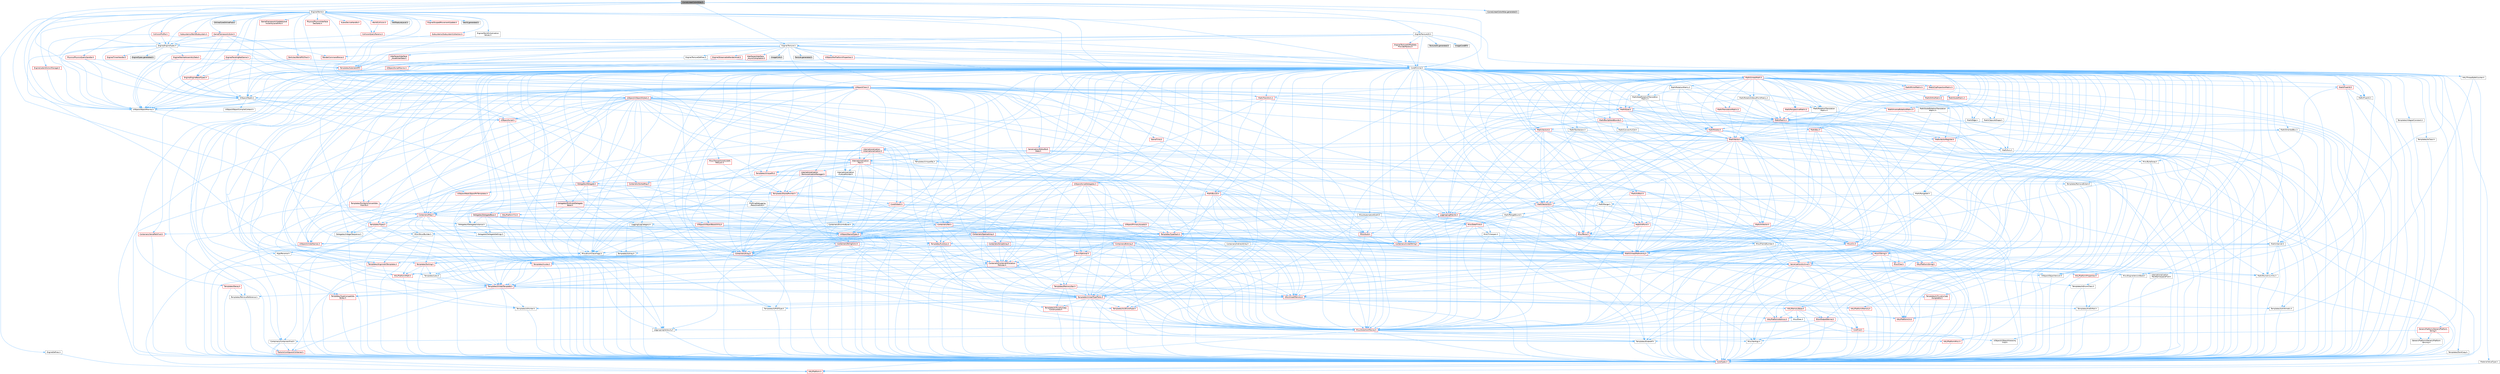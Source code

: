 digraph "CurveLinearColorAtlas.h"
{
 // INTERACTIVE_SVG=YES
 // LATEX_PDF_SIZE
  bgcolor="transparent";
  edge [fontname=Helvetica,fontsize=10,labelfontname=Helvetica,labelfontsize=10];
  node [fontname=Helvetica,fontsize=10,shape=box,height=0.2,width=0.4];
  Node1 [id="Node000001",label="CurveLinearColorAtlas.h",height=0.2,width=0.4,color="gray40", fillcolor="grey60", style="filled", fontcolor="black",tooltip=" "];
  Node1 -> Node2 [id="edge1_Node000001_Node000002",color="steelblue1",style="solid",tooltip=" "];
  Node2 [id="Node000002",label="CoreMinimal.h",height=0.2,width=0.4,color="grey40", fillcolor="white", style="filled",URL="$d7/d67/CoreMinimal_8h.html",tooltip=" "];
  Node2 -> Node3 [id="edge2_Node000002_Node000003",color="steelblue1",style="solid",tooltip=" "];
  Node3 [id="Node000003",label="CoreTypes.h",height=0.2,width=0.4,color="red", fillcolor="#FFF0F0", style="filled",URL="$dc/dec/CoreTypes_8h.html",tooltip=" "];
  Node3 -> Node4 [id="edge3_Node000003_Node000004",color="steelblue1",style="solid",tooltip=" "];
  Node4 [id="Node000004",label="HAL/Platform.h",height=0.2,width=0.4,color="red", fillcolor="#FFF0F0", style="filled",URL="$d9/dd0/Platform_8h.html",tooltip=" "];
  Node2 -> Node17 [id="edge4_Node000002_Node000017",color="steelblue1",style="solid",tooltip=" "];
  Node17 [id="Node000017",label="CoreFwd.h",height=0.2,width=0.4,color="red", fillcolor="#FFF0F0", style="filled",URL="$d1/d1e/CoreFwd_8h.html",tooltip=" "];
  Node17 -> Node3 [id="edge5_Node000017_Node000003",color="steelblue1",style="solid",tooltip=" "];
  Node17 -> Node18 [id="edge6_Node000017_Node000018",color="steelblue1",style="solid",tooltip=" "];
  Node18 [id="Node000018",label="Containers/ContainersFwd.h",height=0.2,width=0.4,color="grey40", fillcolor="white", style="filled",URL="$d4/d0a/ContainersFwd_8h.html",tooltip=" "];
  Node18 -> Node4 [id="edge7_Node000018_Node000004",color="steelblue1",style="solid",tooltip=" "];
  Node18 -> Node3 [id="edge8_Node000018_Node000003",color="steelblue1",style="solid",tooltip=" "];
  Node18 -> Node19 [id="edge9_Node000018_Node000019",color="steelblue1",style="solid",tooltip=" "];
  Node19 [id="Node000019",label="Traits/IsContiguousContainer.h",height=0.2,width=0.4,color="red", fillcolor="#FFF0F0", style="filled",URL="$d5/d3c/IsContiguousContainer_8h.html",tooltip=" "];
  Node19 -> Node3 [id="edge10_Node000019_Node000003",color="steelblue1",style="solid",tooltip=" "];
  Node17 -> Node23 [id="edge11_Node000017_Node000023",color="steelblue1",style="solid",tooltip=" "];
  Node23 [id="Node000023",label="UObject/UObjectHierarchy\lFwd.h",height=0.2,width=0.4,color="grey40", fillcolor="white", style="filled",URL="$d3/d13/UObjectHierarchyFwd_8h.html",tooltip=" "];
  Node2 -> Node23 [id="edge12_Node000002_Node000023",color="steelblue1",style="solid",tooltip=" "];
  Node2 -> Node18 [id="edge13_Node000002_Node000018",color="steelblue1",style="solid",tooltip=" "];
  Node2 -> Node24 [id="edge14_Node000002_Node000024",color="steelblue1",style="solid",tooltip=" "];
  Node24 [id="Node000024",label="Misc/VarArgs.h",height=0.2,width=0.4,color="grey40", fillcolor="white", style="filled",URL="$d5/d6f/VarArgs_8h.html",tooltip=" "];
  Node24 -> Node3 [id="edge15_Node000024_Node000003",color="steelblue1",style="solid",tooltip=" "];
  Node2 -> Node25 [id="edge16_Node000002_Node000025",color="steelblue1",style="solid",tooltip=" "];
  Node25 [id="Node000025",label="Logging/LogVerbosity.h",height=0.2,width=0.4,color="grey40", fillcolor="white", style="filled",URL="$d2/d8f/LogVerbosity_8h.html",tooltip=" "];
  Node25 -> Node3 [id="edge17_Node000025_Node000003",color="steelblue1",style="solid",tooltip=" "];
  Node2 -> Node26 [id="edge18_Node000002_Node000026",color="steelblue1",style="solid",tooltip=" "];
  Node26 [id="Node000026",label="Misc/OutputDevice.h",height=0.2,width=0.4,color="red", fillcolor="#FFF0F0", style="filled",URL="$d7/d32/OutputDevice_8h.html",tooltip=" "];
  Node26 -> Node17 [id="edge19_Node000026_Node000017",color="steelblue1",style="solid",tooltip=" "];
  Node26 -> Node3 [id="edge20_Node000026_Node000003",color="steelblue1",style="solid",tooltip=" "];
  Node26 -> Node25 [id="edge21_Node000026_Node000025",color="steelblue1",style="solid",tooltip=" "];
  Node26 -> Node24 [id="edge22_Node000026_Node000024",color="steelblue1",style="solid",tooltip=" "];
  Node2 -> Node32 [id="edge23_Node000002_Node000032",color="steelblue1",style="solid",tooltip=" "];
  Node32 [id="Node000032",label="HAL/PlatformCrt.h",height=0.2,width=0.4,color="red", fillcolor="#FFF0F0", style="filled",URL="$d8/d75/PlatformCrt_8h.html",tooltip=" "];
  Node2 -> Node42 [id="edge24_Node000002_Node000042",color="steelblue1",style="solid",tooltip=" "];
  Node42 [id="Node000042",label="HAL/PlatformMisc.h",height=0.2,width=0.4,color="red", fillcolor="#FFF0F0", style="filled",URL="$d0/df5/PlatformMisc_8h.html",tooltip=" "];
  Node42 -> Node3 [id="edge25_Node000042_Node000003",color="steelblue1",style="solid",tooltip=" "];
  Node2 -> Node61 [id="edge26_Node000002_Node000061",color="steelblue1",style="solid",tooltip=" "];
  Node61 [id="Node000061",label="Misc/AssertionMacros.h",height=0.2,width=0.4,color="red", fillcolor="#FFF0F0", style="filled",URL="$d0/dfa/AssertionMacros_8h.html",tooltip=" "];
  Node61 -> Node3 [id="edge27_Node000061_Node000003",color="steelblue1",style="solid",tooltip=" "];
  Node61 -> Node4 [id="edge28_Node000061_Node000004",color="steelblue1",style="solid",tooltip=" "];
  Node61 -> Node42 [id="edge29_Node000061_Node000042",color="steelblue1",style="solid",tooltip=" "];
  Node61 -> Node62 [id="edge30_Node000061_Node000062",color="steelblue1",style="solid",tooltip=" "];
  Node62 [id="Node000062",label="Templates/EnableIf.h",height=0.2,width=0.4,color="grey40", fillcolor="white", style="filled",URL="$d7/d60/EnableIf_8h.html",tooltip=" "];
  Node62 -> Node3 [id="edge31_Node000062_Node000003",color="steelblue1",style="solid",tooltip=" "];
  Node61 -> Node24 [id="edge32_Node000061_Node000024",color="steelblue1",style="solid",tooltip=" "];
  Node2 -> Node70 [id="edge33_Node000002_Node000070",color="steelblue1",style="solid",tooltip=" "];
  Node70 [id="Node000070",label="Templates/IsPointer.h",height=0.2,width=0.4,color="grey40", fillcolor="white", style="filled",URL="$d7/d05/IsPointer_8h.html",tooltip=" "];
  Node70 -> Node3 [id="edge34_Node000070_Node000003",color="steelblue1",style="solid",tooltip=" "];
  Node2 -> Node71 [id="edge35_Node000002_Node000071",color="steelblue1",style="solid",tooltip=" "];
  Node71 [id="Node000071",label="HAL/PlatformMemory.h",height=0.2,width=0.4,color="red", fillcolor="#FFF0F0", style="filled",URL="$de/d68/PlatformMemory_8h.html",tooltip=" "];
  Node71 -> Node3 [id="edge36_Node000071_Node000003",color="steelblue1",style="solid",tooltip=" "];
  Node2 -> Node54 [id="edge37_Node000002_Node000054",color="steelblue1",style="solid",tooltip=" "];
  Node54 [id="Node000054",label="HAL/PlatformAtomics.h",height=0.2,width=0.4,color="red", fillcolor="#FFF0F0", style="filled",URL="$d3/d36/PlatformAtomics_8h.html",tooltip=" "];
  Node54 -> Node3 [id="edge38_Node000054_Node000003",color="steelblue1",style="solid",tooltip=" "];
  Node2 -> Node76 [id="edge39_Node000002_Node000076",color="steelblue1",style="solid",tooltip=" "];
  Node76 [id="Node000076",label="Misc/Exec.h",height=0.2,width=0.4,color="grey40", fillcolor="white", style="filled",URL="$de/ddb/Exec_8h.html",tooltip=" "];
  Node76 -> Node3 [id="edge40_Node000076_Node000003",color="steelblue1",style="solid",tooltip=" "];
  Node76 -> Node61 [id="edge41_Node000076_Node000061",color="steelblue1",style="solid",tooltip=" "];
  Node2 -> Node77 [id="edge42_Node000002_Node000077",color="steelblue1",style="solid",tooltip=" "];
  Node77 [id="Node000077",label="HAL/MemoryBase.h",height=0.2,width=0.4,color="red", fillcolor="#FFF0F0", style="filled",URL="$d6/d9f/MemoryBase_8h.html",tooltip=" "];
  Node77 -> Node3 [id="edge43_Node000077_Node000003",color="steelblue1",style="solid",tooltip=" "];
  Node77 -> Node54 [id="edge44_Node000077_Node000054",color="steelblue1",style="solid",tooltip=" "];
  Node77 -> Node32 [id="edge45_Node000077_Node000032",color="steelblue1",style="solid",tooltip=" "];
  Node77 -> Node76 [id="edge46_Node000077_Node000076",color="steelblue1",style="solid",tooltip=" "];
  Node77 -> Node26 [id="edge47_Node000077_Node000026",color="steelblue1",style="solid",tooltip=" "];
  Node2 -> Node87 [id="edge48_Node000002_Node000087",color="steelblue1",style="solid",tooltip=" "];
  Node87 [id="Node000087",label="HAL/UnrealMemory.h",height=0.2,width=0.4,color="red", fillcolor="#FFF0F0", style="filled",URL="$d9/d96/UnrealMemory_8h.html",tooltip=" "];
  Node87 -> Node3 [id="edge49_Node000087_Node000003",color="steelblue1",style="solid",tooltip=" "];
  Node87 -> Node77 [id="edge50_Node000087_Node000077",color="steelblue1",style="solid",tooltip=" "];
  Node87 -> Node71 [id="edge51_Node000087_Node000071",color="steelblue1",style="solid",tooltip=" "];
  Node87 -> Node70 [id="edge52_Node000087_Node000070",color="steelblue1",style="solid",tooltip=" "];
  Node2 -> Node89 [id="edge53_Node000002_Node000089",color="steelblue1",style="solid",tooltip=" "];
  Node89 [id="Node000089",label="Templates/IsArithmetic.h",height=0.2,width=0.4,color="grey40", fillcolor="white", style="filled",URL="$d2/d5d/IsArithmetic_8h.html",tooltip=" "];
  Node89 -> Node3 [id="edge54_Node000089_Node000003",color="steelblue1",style="solid",tooltip=" "];
  Node2 -> Node83 [id="edge55_Node000002_Node000083",color="steelblue1",style="solid",tooltip=" "];
  Node83 [id="Node000083",label="Templates/AndOrNot.h",height=0.2,width=0.4,color="grey40", fillcolor="white", style="filled",URL="$db/d0a/AndOrNot_8h.html",tooltip=" "];
  Node83 -> Node3 [id="edge56_Node000083_Node000003",color="steelblue1",style="solid",tooltip=" "];
  Node2 -> Node90 [id="edge57_Node000002_Node000090",color="steelblue1",style="solid",tooltip=" "];
  Node90 [id="Node000090",label="Templates/IsPODType.h",height=0.2,width=0.4,color="grey40", fillcolor="white", style="filled",URL="$d7/db1/IsPODType_8h.html",tooltip=" "];
  Node90 -> Node3 [id="edge58_Node000090_Node000003",color="steelblue1",style="solid",tooltip=" "];
  Node2 -> Node91 [id="edge59_Node000002_Node000091",color="steelblue1",style="solid",tooltip=" "];
  Node91 [id="Node000091",label="Templates/IsUECoreType.h",height=0.2,width=0.4,color="red", fillcolor="#FFF0F0", style="filled",URL="$d1/db8/IsUECoreType_8h.html",tooltip=" "];
  Node91 -> Node3 [id="edge60_Node000091_Node000003",color="steelblue1",style="solid",tooltip=" "];
  Node2 -> Node84 [id="edge61_Node000002_Node000084",color="steelblue1",style="solid",tooltip=" "];
  Node84 [id="Node000084",label="Templates/IsTriviallyCopy\lConstructible.h",height=0.2,width=0.4,color="red", fillcolor="#FFF0F0", style="filled",URL="$d3/d78/IsTriviallyCopyConstructible_8h.html",tooltip=" "];
  Node84 -> Node3 [id="edge62_Node000084_Node000003",color="steelblue1",style="solid",tooltip=" "];
  Node2 -> Node92 [id="edge63_Node000002_Node000092",color="steelblue1",style="solid",tooltip=" "];
  Node92 [id="Node000092",label="Templates/UnrealTypeTraits.h",height=0.2,width=0.4,color="red", fillcolor="#FFF0F0", style="filled",URL="$d2/d2d/UnrealTypeTraits_8h.html",tooltip=" "];
  Node92 -> Node3 [id="edge64_Node000092_Node000003",color="steelblue1",style="solid",tooltip=" "];
  Node92 -> Node70 [id="edge65_Node000092_Node000070",color="steelblue1",style="solid",tooltip=" "];
  Node92 -> Node61 [id="edge66_Node000092_Node000061",color="steelblue1",style="solid",tooltip=" "];
  Node92 -> Node83 [id="edge67_Node000092_Node000083",color="steelblue1",style="solid",tooltip=" "];
  Node92 -> Node62 [id="edge68_Node000092_Node000062",color="steelblue1",style="solid",tooltip=" "];
  Node92 -> Node89 [id="edge69_Node000092_Node000089",color="steelblue1",style="solid",tooltip=" "];
  Node92 -> Node90 [id="edge70_Node000092_Node000090",color="steelblue1",style="solid",tooltip=" "];
  Node92 -> Node91 [id="edge71_Node000092_Node000091",color="steelblue1",style="solid",tooltip=" "];
  Node92 -> Node84 [id="edge72_Node000092_Node000084",color="steelblue1",style="solid",tooltip=" "];
  Node2 -> Node62 [id="edge73_Node000002_Node000062",color="steelblue1",style="solid",tooltip=" "];
  Node2 -> Node94 [id="edge74_Node000002_Node000094",color="steelblue1",style="solid",tooltip=" "];
  Node94 [id="Node000094",label="Templates/RemoveReference.h",height=0.2,width=0.4,color="grey40", fillcolor="white", style="filled",URL="$da/dbe/RemoveReference_8h.html",tooltip=" "];
  Node94 -> Node3 [id="edge75_Node000094_Node000003",color="steelblue1",style="solid",tooltip=" "];
  Node2 -> Node95 [id="edge76_Node000002_Node000095",color="steelblue1",style="solid",tooltip=" "];
  Node95 [id="Node000095",label="Templates/IntegralConstant.h",height=0.2,width=0.4,color="grey40", fillcolor="white", style="filled",URL="$db/d1b/IntegralConstant_8h.html",tooltip=" "];
  Node95 -> Node3 [id="edge77_Node000095_Node000003",color="steelblue1",style="solid",tooltip=" "];
  Node2 -> Node96 [id="edge78_Node000002_Node000096",color="steelblue1",style="solid",tooltip=" "];
  Node96 [id="Node000096",label="Templates/IsClass.h",height=0.2,width=0.4,color="grey40", fillcolor="white", style="filled",URL="$db/dcb/IsClass_8h.html",tooltip=" "];
  Node96 -> Node3 [id="edge79_Node000096_Node000003",color="steelblue1",style="solid",tooltip=" "];
  Node2 -> Node97 [id="edge80_Node000002_Node000097",color="steelblue1",style="solid",tooltip=" "];
  Node97 [id="Node000097",label="Templates/TypeCompatible\lBytes.h",height=0.2,width=0.4,color="red", fillcolor="#FFF0F0", style="filled",URL="$df/d0a/TypeCompatibleBytes_8h.html",tooltip=" "];
  Node97 -> Node3 [id="edge81_Node000097_Node000003",color="steelblue1",style="solid",tooltip=" "];
  Node2 -> Node19 [id="edge82_Node000002_Node000019",color="steelblue1",style="solid",tooltip=" "];
  Node2 -> Node98 [id="edge83_Node000002_Node000098",color="steelblue1",style="solid",tooltip=" "];
  Node98 [id="Node000098",label="Templates/UnrealTemplate.h",height=0.2,width=0.4,color="red", fillcolor="#FFF0F0", style="filled",URL="$d4/d24/UnrealTemplate_8h.html",tooltip=" "];
  Node98 -> Node3 [id="edge84_Node000098_Node000003",color="steelblue1",style="solid",tooltip=" "];
  Node98 -> Node70 [id="edge85_Node000098_Node000070",color="steelblue1",style="solid",tooltip=" "];
  Node98 -> Node87 [id="edge86_Node000098_Node000087",color="steelblue1",style="solid",tooltip=" "];
  Node98 -> Node92 [id="edge87_Node000098_Node000092",color="steelblue1",style="solid",tooltip=" "];
  Node98 -> Node94 [id="edge88_Node000098_Node000094",color="steelblue1",style="solid",tooltip=" "];
  Node98 -> Node97 [id="edge89_Node000098_Node000097",color="steelblue1",style="solid",tooltip=" "];
  Node98 -> Node19 [id="edge90_Node000098_Node000019",color="steelblue1",style="solid",tooltip=" "];
  Node2 -> Node47 [id="edge91_Node000002_Node000047",color="steelblue1",style="solid",tooltip=" "];
  Node47 [id="Node000047",label="Math/NumericLimits.h",height=0.2,width=0.4,color="grey40", fillcolor="white", style="filled",URL="$df/d1b/NumericLimits_8h.html",tooltip=" "];
  Node47 -> Node3 [id="edge92_Node000047_Node000003",color="steelblue1",style="solid",tooltip=" "];
  Node2 -> Node102 [id="edge93_Node000002_Node000102",color="steelblue1",style="solid",tooltip=" "];
  Node102 [id="Node000102",label="HAL/PlatformMath.h",height=0.2,width=0.4,color="red", fillcolor="#FFF0F0", style="filled",URL="$dc/d53/PlatformMath_8h.html",tooltip=" "];
  Node102 -> Node3 [id="edge94_Node000102_Node000003",color="steelblue1",style="solid",tooltip=" "];
  Node2 -> Node85 [id="edge95_Node000002_Node000085",color="steelblue1",style="solid",tooltip=" "];
  Node85 [id="Node000085",label="Templates/IsTriviallyCopy\lAssignable.h",height=0.2,width=0.4,color="red", fillcolor="#FFF0F0", style="filled",URL="$d2/df2/IsTriviallyCopyAssignable_8h.html",tooltip=" "];
  Node85 -> Node3 [id="edge96_Node000085_Node000003",color="steelblue1",style="solid",tooltip=" "];
  Node2 -> Node110 [id="edge97_Node000002_Node000110",color="steelblue1",style="solid",tooltip=" "];
  Node110 [id="Node000110",label="Templates/MemoryOps.h",height=0.2,width=0.4,color="red", fillcolor="#FFF0F0", style="filled",URL="$db/dea/MemoryOps_8h.html",tooltip=" "];
  Node110 -> Node3 [id="edge98_Node000110_Node000003",color="steelblue1",style="solid",tooltip=" "];
  Node110 -> Node87 [id="edge99_Node000110_Node000087",color="steelblue1",style="solid",tooltip=" "];
  Node110 -> Node85 [id="edge100_Node000110_Node000085",color="steelblue1",style="solid",tooltip=" "];
  Node110 -> Node84 [id="edge101_Node000110_Node000084",color="steelblue1",style="solid",tooltip=" "];
  Node110 -> Node92 [id="edge102_Node000110_Node000092",color="steelblue1",style="solid",tooltip=" "];
  Node2 -> Node111 [id="edge103_Node000002_Node000111",color="steelblue1",style="solid",tooltip=" "];
  Node111 [id="Node000111",label="Containers/ContainerAllocation\lPolicies.h",height=0.2,width=0.4,color="red", fillcolor="#FFF0F0", style="filled",URL="$d7/dff/ContainerAllocationPolicies_8h.html",tooltip=" "];
  Node111 -> Node3 [id="edge104_Node000111_Node000003",color="steelblue1",style="solid",tooltip=" "];
  Node111 -> Node111 [id="edge105_Node000111_Node000111",color="steelblue1",style="solid",tooltip=" "];
  Node111 -> Node102 [id="edge106_Node000111_Node000102",color="steelblue1",style="solid",tooltip=" "];
  Node111 -> Node87 [id="edge107_Node000111_Node000087",color="steelblue1",style="solid",tooltip=" "];
  Node111 -> Node47 [id="edge108_Node000111_Node000047",color="steelblue1",style="solid",tooltip=" "];
  Node111 -> Node61 [id="edge109_Node000111_Node000061",color="steelblue1",style="solid",tooltip=" "];
  Node111 -> Node110 [id="edge110_Node000111_Node000110",color="steelblue1",style="solid",tooltip=" "];
  Node111 -> Node97 [id="edge111_Node000111_Node000097",color="steelblue1",style="solid",tooltip=" "];
  Node2 -> Node114 [id="edge112_Node000002_Node000114",color="steelblue1",style="solid",tooltip=" "];
  Node114 [id="Node000114",label="Templates/IsEnumClass.h",height=0.2,width=0.4,color="grey40", fillcolor="white", style="filled",URL="$d7/d15/IsEnumClass_8h.html",tooltip=" "];
  Node114 -> Node3 [id="edge113_Node000114_Node000003",color="steelblue1",style="solid",tooltip=" "];
  Node114 -> Node83 [id="edge114_Node000114_Node000083",color="steelblue1",style="solid",tooltip=" "];
  Node2 -> Node115 [id="edge115_Node000002_Node000115",color="steelblue1",style="solid",tooltip=" "];
  Node115 [id="Node000115",label="HAL/PlatformProperties.h",height=0.2,width=0.4,color="red", fillcolor="#FFF0F0", style="filled",URL="$d9/db0/PlatformProperties_8h.html",tooltip=" "];
  Node115 -> Node3 [id="edge116_Node000115_Node000003",color="steelblue1",style="solid",tooltip=" "];
  Node2 -> Node118 [id="edge117_Node000002_Node000118",color="steelblue1",style="solid",tooltip=" "];
  Node118 [id="Node000118",label="Misc/EngineVersionBase.h",height=0.2,width=0.4,color="grey40", fillcolor="white", style="filled",URL="$d5/d2b/EngineVersionBase_8h.html",tooltip=" "];
  Node118 -> Node3 [id="edge118_Node000118_Node000003",color="steelblue1",style="solid",tooltip=" "];
  Node2 -> Node119 [id="edge119_Node000002_Node000119",color="steelblue1",style="solid",tooltip=" "];
  Node119 [id="Node000119",label="Internationalization\l/TextNamespaceFwd.h",height=0.2,width=0.4,color="grey40", fillcolor="white", style="filled",URL="$d8/d97/TextNamespaceFwd_8h.html",tooltip=" "];
  Node119 -> Node3 [id="edge120_Node000119_Node000003",color="steelblue1",style="solid",tooltip=" "];
  Node2 -> Node120 [id="edge121_Node000002_Node000120",color="steelblue1",style="solid",tooltip=" "];
  Node120 [id="Node000120",label="Serialization/Archive.h",height=0.2,width=0.4,color="red", fillcolor="#FFF0F0", style="filled",URL="$d7/d3b/Archive_8h.html",tooltip=" "];
  Node120 -> Node17 [id="edge122_Node000120_Node000017",color="steelblue1",style="solid",tooltip=" "];
  Node120 -> Node3 [id="edge123_Node000120_Node000003",color="steelblue1",style="solid",tooltip=" "];
  Node120 -> Node115 [id="edge124_Node000120_Node000115",color="steelblue1",style="solid",tooltip=" "];
  Node120 -> Node119 [id="edge125_Node000120_Node000119",color="steelblue1",style="solid",tooltip=" "];
  Node120 -> Node61 [id="edge126_Node000120_Node000061",color="steelblue1",style="solid",tooltip=" "];
  Node120 -> Node118 [id="edge127_Node000120_Node000118",color="steelblue1",style="solid",tooltip=" "];
  Node120 -> Node24 [id="edge128_Node000120_Node000024",color="steelblue1",style="solid",tooltip=" "];
  Node120 -> Node62 [id="edge129_Node000120_Node000062",color="steelblue1",style="solid",tooltip=" "];
  Node120 -> Node114 [id="edge130_Node000120_Node000114",color="steelblue1",style="solid",tooltip=" "];
  Node120 -> Node98 [id="edge131_Node000120_Node000098",color="steelblue1",style="solid",tooltip=" "];
  Node120 -> Node123 [id="edge132_Node000120_Node000123",color="steelblue1",style="solid",tooltip=" "];
  Node123 [id="Node000123",label="UObject/ObjectVersion.h",height=0.2,width=0.4,color="grey40", fillcolor="white", style="filled",URL="$da/d63/ObjectVersion_8h.html",tooltip=" "];
  Node123 -> Node3 [id="edge133_Node000123_Node000003",color="steelblue1",style="solid",tooltip=" "];
  Node2 -> Node124 [id="edge134_Node000002_Node000124",color="steelblue1",style="solid",tooltip=" "];
  Node124 [id="Node000124",label="Templates/Less.h",height=0.2,width=0.4,color="grey40", fillcolor="white", style="filled",URL="$de/dc8/Less_8h.html",tooltip=" "];
  Node124 -> Node3 [id="edge135_Node000124_Node000003",color="steelblue1",style="solid",tooltip=" "];
  Node124 -> Node98 [id="edge136_Node000124_Node000098",color="steelblue1",style="solid",tooltip=" "];
  Node2 -> Node125 [id="edge137_Node000002_Node000125",color="steelblue1",style="solid",tooltip=" "];
  Node125 [id="Node000125",label="Templates/Sorting.h",height=0.2,width=0.4,color="red", fillcolor="#FFF0F0", style="filled",URL="$d3/d9e/Sorting_8h.html",tooltip=" "];
  Node125 -> Node3 [id="edge138_Node000125_Node000003",color="steelblue1",style="solid",tooltip=" "];
  Node125 -> Node102 [id="edge139_Node000125_Node000102",color="steelblue1",style="solid",tooltip=" "];
  Node125 -> Node124 [id="edge140_Node000125_Node000124",color="steelblue1",style="solid",tooltip=" "];
  Node2 -> Node136 [id="edge141_Node000002_Node000136",color="steelblue1",style="solid",tooltip=" "];
  Node136 [id="Node000136",label="Misc/Char.h",height=0.2,width=0.4,color="red", fillcolor="#FFF0F0", style="filled",URL="$d0/d58/Char_8h.html",tooltip=" "];
  Node136 -> Node3 [id="edge142_Node000136_Node000003",color="steelblue1",style="solid",tooltip=" "];
  Node2 -> Node139 [id="edge143_Node000002_Node000139",color="steelblue1",style="solid",tooltip=" "];
  Node139 [id="Node000139",label="GenericPlatform/GenericPlatform\lStricmp.h",height=0.2,width=0.4,color="grey40", fillcolor="white", style="filled",URL="$d2/d86/GenericPlatformStricmp_8h.html",tooltip=" "];
  Node139 -> Node3 [id="edge144_Node000139_Node000003",color="steelblue1",style="solid",tooltip=" "];
  Node2 -> Node140 [id="edge145_Node000002_Node000140",color="steelblue1",style="solid",tooltip=" "];
  Node140 [id="Node000140",label="GenericPlatform/GenericPlatform\lString.h",height=0.2,width=0.4,color="red", fillcolor="#FFF0F0", style="filled",URL="$dd/d20/GenericPlatformString_8h.html",tooltip=" "];
  Node140 -> Node3 [id="edge146_Node000140_Node000003",color="steelblue1",style="solid",tooltip=" "];
  Node140 -> Node139 [id="edge147_Node000140_Node000139",color="steelblue1",style="solid",tooltip=" "];
  Node140 -> Node62 [id="edge148_Node000140_Node000062",color="steelblue1",style="solid",tooltip=" "];
  Node2 -> Node73 [id="edge149_Node000002_Node000073",color="steelblue1",style="solid",tooltip=" "];
  Node73 [id="Node000073",label="HAL/PlatformString.h",height=0.2,width=0.4,color="red", fillcolor="#FFF0F0", style="filled",URL="$db/db5/PlatformString_8h.html",tooltip=" "];
  Node73 -> Node3 [id="edge150_Node000073_Node000003",color="steelblue1",style="solid",tooltip=" "];
  Node2 -> Node143 [id="edge151_Node000002_Node000143",color="steelblue1",style="solid",tooltip=" "];
  Node143 [id="Node000143",label="Misc/CString.h",height=0.2,width=0.4,color="red", fillcolor="#FFF0F0", style="filled",URL="$d2/d49/CString_8h.html",tooltip=" "];
  Node143 -> Node3 [id="edge152_Node000143_Node000003",color="steelblue1",style="solid",tooltip=" "];
  Node143 -> Node32 [id="edge153_Node000143_Node000032",color="steelblue1",style="solid",tooltip=" "];
  Node143 -> Node73 [id="edge154_Node000143_Node000073",color="steelblue1",style="solid",tooltip=" "];
  Node143 -> Node61 [id="edge155_Node000143_Node000061",color="steelblue1",style="solid",tooltip=" "];
  Node143 -> Node136 [id="edge156_Node000143_Node000136",color="steelblue1",style="solid",tooltip=" "];
  Node143 -> Node24 [id="edge157_Node000143_Node000024",color="steelblue1",style="solid",tooltip=" "];
  Node2 -> Node144 [id="edge158_Node000002_Node000144",color="steelblue1",style="solid",tooltip=" "];
  Node144 [id="Node000144",label="Misc/Crc.h",height=0.2,width=0.4,color="red", fillcolor="#FFF0F0", style="filled",URL="$d4/dd2/Crc_8h.html",tooltip=" "];
  Node144 -> Node3 [id="edge159_Node000144_Node000003",color="steelblue1",style="solid",tooltip=" "];
  Node144 -> Node73 [id="edge160_Node000144_Node000073",color="steelblue1",style="solid",tooltip=" "];
  Node144 -> Node61 [id="edge161_Node000144_Node000061",color="steelblue1",style="solid",tooltip=" "];
  Node144 -> Node143 [id="edge162_Node000144_Node000143",color="steelblue1",style="solid",tooltip=" "];
  Node144 -> Node136 [id="edge163_Node000144_Node000136",color="steelblue1",style="solid",tooltip=" "];
  Node144 -> Node92 [id="edge164_Node000144_Node000092",color="steelblue1",style="solid",tooltip=" "];
  Node2 -> Node135 [id="edge165_Node000002_Node000135",color="steelblue1",style="solid",tooltip=" "];
  Node135 [id="Node000135",label="Math/UnrealMathUtility.h",height=0.2,width=0.4,color="red", fillcolor="#FFF0F0", style="filled",URL="$db/db8/UnrealMathUtility_8h.html",tooltip=" "];
  Node135 -> Node3 [id="edge166_Node000135_Node000003",color="steelblue1",style="solid",tooltip=" "];
  Node135 -> Node61 [id="edge167_Node000135_Node000061",color="steelblue1",style="solid",tooltip=" "];
  Node135 -> Node102 [id="edge168_Node000135_Node000102",color="steelblue1",style="solid",tooltip=" "];
  Node2 -> Node145 [id="edge169_Node000002_Node000145",color="steelblue1",style="solid",tooltip=" "];
  Node145 [id="Node000145",label="Containers/UnrealString.h",height=0.2,width=0.4,color="red", fillcolor="#FFF0F0", style="filled",URL="$d5/dba/UnrealString_8h.html",tooltip=" "];
  Node2 -> Node149 [id="edge170_Node000002_Node000149",color="steelblue1",style="solid",tooltip=" "];
  Node149 [id="Node000149",label="Containers/Array.h",height=0.2,width=0.4,color="red", fillcolor="#FFF0F0", style="filled",URL="$df/dd0/Array_8h.html",tooltip=" "];
  Node149 -> Node3 [id="edge171_Node000149_Node000003",color="steelblue1",style="solid",tooltip=" "];
  Node149 -> Node61 [id="edge172_Node000149_Node000061",color="steelblue1",style="solid",tooltip=" "];
  Node149 -> Node87 [id="edge173_Node000149_Node000087",color="steelblue1",style="solid",tooltip=" "];
  Node149 -> Node92 [id="edge174_Node000149_Node000092",color="steelblue1",style="solid",tooltip=" "];
  Node149 -> Node98 [id="edge175_Node000149_Node000098",color="steelblue1",style="solid",tooltip=" "];
  Node149 -> Node111 [id="edge176_Node000149_Node000111",color="steelblue1",style="solid",tooltip=" "];
  Node149 -> Node120 [id="edge177_Node000149_Node000120",color="steelblue1",style="solid",tooltip=" "];
  Node149 -> Node128 [id="edge178_Node000149_Node000128",color="steelblue1",style="solid",tooltip=" "];
  Node128 [id="Node000128",label="Templates/Invoke.h",height=0.2,width=0.4,color="red", fillcolor="#FFF0F0", style="filled",URL="$d7/deb/Invoke_8h.html",tooltip=" "];
  Node128 -> Node3 [id="edge179_Node000128_Node000003",color="steelblue1",style="solid",tooltip=" "];
  Node128 -> Node98 [id="edge180_Node000128_Node000098",color="steelblue1",style="solid",tooltip=" "];
  Node149 -> Node124 [id="edge181_Node000149_Node000124",color="steelblue1",style="solid",tooltip=" "];
  Node149 -> Node125 [id="edge182_Node000149_Node000125",color="steelblue1",style="solid",tooltip=" "];
  Node149 -> Node172 [id="edge183_Node000149_Node000172",color="steelblue1",style="solid",tooltip=" "];
  Node172 [id="Node000172",label="Templates/AlignmentTemplates.h",height=0.2,width=0.4,color="red", fillcolor="#FFF0F0", style="filled",URL="$dd/d32/AlignmentTemplates_8h.html",tooltip=" "];
  Node172 -> Node3 [id="edge184_Node000172_Node000003",color="steelblue1",style="solid",tooltip=" "];
  Node172 -> Node70 [id="edge185_Node000172_Node000070",color="steelblue1",style="solid",tooltip=" "];
  Node2 -> Node173 [id="edge186_Node000002_Node000173",color="steelblue1",style="solid",tooltip=" "];
  Node173 [id="Node000173",label="Misc/FrameNumber.h",height=0.2,width=0.4,color="grey40", fillcolor="white", style="filled",URL="$dd/dbd/FrameNumber_8h.html",tooltip=" "];
  Node173 -> Node3 [id="edge187_Node000173_Node000003",color="steelblue1",style="solid",tooltip=" "];
  Node173 -> Node47 [id="edge188_Node000173_Node000047",color="steelblue1",style="solid",tooltip=" "];
  Node173 -> Node135 [id="edge189_Node000173_Node000135",color="steelblue1",style="solid",tooltip=" "];
  Node173 -> Node62 [id="edge190_Node000173_Node000062",color="steelblue1",style="solid",tooltip=" "];
  Node173 -> Node92 [id="edge191_Node000173_Node000092",color="steelblue1",style="solid",tooltip=" "];
  Node2 -> Node174 [id="edge192_Node000002_Node000174",color="steelblue1",style="solid",tooltip=" "];
  Node174 [id="Node000174",label="Misc/Timespan.h",height=0.2,width=0.4,color="grey40", fillcolor="white", style="filled",URL="$da/dd9/Timespan_8h.html",tooltip=" "];
  Node174 -> Node3 [id="edge193_Node000174_Node000003",color="steelblue1",style="solid",tooltip=" "];
  Node174 -> Node175 [id="edge194_Node000174_Node000175",color="steelblue1",style="solid",tooltip=" "];
  Node175 [id="Node000175",label="Math/Interval.h",height=0.2,width=0.4,color="grey40", fillcolor="white", style="filled",URL="$d1/d55/Interval_8h.html",tooltip=" "];
  Node175 -> Node3 [id="edge195_Node000175_Node000003",color="steelblue1",style="solid",tooltip=" "];
  Node175 -> Node89 [id="edge196_Node000175_Node000089",color="steelblue1",style="solid",tooltip=" "];
  Node175 -> Node92 [id="edge197_Node000175_Node000092",color="steelblue1",style="solid",tooltip=" "];
  Node175 -> Node47 [id="edge198_Node000175_Node000047",color="steelblue1",style="solid",tooltip=" "];
  Node175 -> Node135 [id="edge199_Node000175_Node000135",color="steelblue1",style="solid",tooltip=" "];
  Node174 -> Node135 [id="edge200_Node000174_Node000135",color="steelblue1",style="solid",tooltip=" "];
  Node174 -> Node61 [id="edge201_Node000174_Node000061",color="steelblue1",style="solid",tooltip=" "];
  Node2 -> Node176 [id="edge202_Node000002_Node000176",color="steelblue1",style="solid",tooltip=" "];
  Node176 [id="Node000176",label="Containers/StringConv.h",height=0.2,width=0.4,color="red", fillcolor="#FFF0F0", style="filled",URL="$d3/ddf/StringConv_8h.html",tooltip=" "];
  Node176 -> Node3 [id="edge203_Node000176_Node000003",color="steelblue1",style="solid",tooltip=" "];
  Node176 -> Node61 [id="edge204_Node000176_Node000061",color="steelblue1",style="solid",tooltip=" "];
  Node176 -> Node111 [id="edge205_Node000176_Node000111",color="steelblue1",style="solid",tooltip=" "];
  Node176 -> Node149 [id="edge206_Node000176_Node000149",color="steelblue1",style="solid",tooltip=" "];
  Node176 -> Node143 [id="edge207_Node000176_Node000143",color="steelblue1",style="solid",tooltip=" "];
  Node176 -> Node177 [id="edge208_Node000176_Node000177",color="steelblue1",style="solid",tooltip=" "];
  Node177 [id="Node000177",label="Templates/IsArray.h",height=0.2,width=0.4,color="grey40", fillcolor="white", style="filled",URL="$d8/d8d/IsArray_8h.html",tooltip=" "];
  Node177 -> Node3 [id="edge209_Node000177_Node000003",color="steelblue1",style="solid",tooltip=" "];
  Node176 -> Node98 [id="edge210_Node000176_Node000098",color="steelblue1",style="solid",tooltip=" "];
  Node176 -> Node92 [id="edge211_Node000176_Node000092",color="steelblue1",style="solid",tooltip=" "];
  Node176 -> Node19 [id="edge212_Node000176_Node000019",color="steelblue1",style="solid",tooltip=" "];
  Node2 -> Node178 [id="edge213_Node000002_Node000178",color="steelblue1",style="solid",tooltip=" "];
  Node178 [id="Node000178",label="UObject/UnrealNames.h",height=0.2,width=0.4,color="red", fillcolor="#FFF0F0", style="filled",URL="$d8/db1/UnrealNames_8h.html",tooltip=" "];
  Node178 -> Node3 [id="edge214_Node000178_Node000003",color="steelblue1",style="solid",tooltip=" "];
  Node2 -> Node180 [id="edge215_Node000002_Node000180",color="steelblue1",style="solid",tooltip=" "];
  Node180 [id="Node000180",label="UObject/NameTypes.h",height=0.2,width=0.4,color="red", fillcolor="#FFF0F0", style="filled",URL="$d6/d35/NameTypes_8h.html",tooltip=" "];
  Node180 -> Node3 [id="edge216_Node000180_Node000003",color="steelblue1",style="solid",tooltip=" "];
  Node180 -> Node61 [id="edge217_Node000180_Node000061",color="steelblue1",style="solid",tooltip=" "];
  Node180 -> Node87 [id="edge218_Node000180_Node000087",color="steelblue1",style="solid",tooltip=" "];
  Node180 -> Node92 [id="edge219_Node000180_Node000092",color="steelblue1",style="solid",tooltip=" "];
  Node180 -> Node98 [id="edge220_Node000180_Node000098",color="steelblue1",style="solid",tooltip=" "];
  Node180 -> Node145 [id="edge221_Node000180_Node000145",color="steelblue1",style="solid",tooltip=" "];
  Node180 -> Node176 [id="edge222_Node000180_Node000176",color="steelblue1",style="solid",tooltip=" "];
  Node180 -> Node178 [id="edge223_Node000180_Node000178",color="steelblue1",style="solid",tooltip=" "];
  Node2 -> Node188 [id="edge224_Node000002_Node000188",color="steelblue1",style="solid",tooltip=" "];
  Node188 [id="Node000188",label="Misc/Parse.h",height=0.2,width=0.4,color="red", fillcolor="#FFF0F0", style="filled",URL="$dc/d71/Parse_8h.html",tooltip=" "];
  Node188 -> Node145 [id="edge225_Node000188_Node000145",color="steelblue1",style="solid",tooltip=" "];
  Node188 -> Node3 [id="edge226_Node000188_Node000003",color="steelblue1",style="solid",tooltip=" "];
  Node188 -> Node32 [id="edge227_Node000188_Node000032",color="steelblue1",style="solid",tooltip=" "];
  Node188 -> Node49 [id="edge228_Node000188_Node000049",color="steelblue1",style="solid",tooltip=" "];
  Node49 [id="Node000049",label="Misc/EnumClassFlags.h",height=0.2,width=0.4,color="grey40", fillcolor="white", style="filled",URL="$d8/de7/EnumClassFlags_8h.html",tooltip=" "];
  Node188 -> Node189 [id="edge229_Node000188_Node000189",color="steelblue1",style="solid",tooltip=" "];
  Node189 [id="Node000189",label="Templates/Function.h",height=0.2,width=0.4,color="red", fillcolor="#FFF0F0", style="filled",URL="$df/df5/Function_8h.html",tooltip=" "];
  Node189 -> Node3 [id="edge230_Node000189_Node000003",color="steelblue1",style="solid",tooltip=" "];
  Node189 -> Node61 [id="edge231_Node000189_Node000061",color="steelblue1",style="solid",tooltip=" "];
  Node189 -> Node87 [id="edge232_Node000189_Node000087",color="steelblue1",style="solid",tooltip=" "];
  Node189 -> Node92 [id="edge233_Node000189_Node000092",color="steelblue1",style="solid",tooltip=" "];
  Node189 -> Node128 [id="edge234_Node000189_Node000128",color="steelblue1",style="solid",tooltip=" "];
  Node189 -> Node98 [id="edge235_Node000189_Node000098",color="steelblue1",style="solid",tooltip=" "];
  Node189 -> Node135 [id="edge236_Node000189_Node000135",color="steelblue1",style="solid",tooltip=" "];
  Node2 -> Node172 [id="edge237_Node000002_Node000172",color="steelblue1",style="solid",tooltip=" "];
  Node2 -> Node191 [id="edge238_Node000002_Node000191",color="steelblue1",style="solid",tooltip=" "];
  Node191 [id="Node000191",label="Misc/StructBuilder.h",height=0.2,width=0.4,color="grey40", fillcolor="white", style="filled",URL="$d9/db3/StructBuilder_8h.html",tooltip=" "];
  Node191 -> Node3 [id="edge239_Node000191_Node000003",color="steelblue1",style="solid",tooltip=" "];
  Node191 -> Node135 [id="edge240_Node000191_Node000135",color="steelblue1",style="solid",tooltip=" "];
  Node191 -> Node172 [id="edge241_Node000191_Node000172",color="steelblue1",style="solid",tooltip=" "];
  Node2 -> Node104 [id="edge242_Node000002_Node000104",color="steelblue1",style="solid",tooltip=" "];
  Node104 [id="Node000104",label="Templates/Decay.h",height=0.2,width=0.4,color="red", fillcolor="#FFF0F0", style="filled",URL="$dd/d0f/Decay_8h.html",tooltip=" "];
  Node104 -> Node3 [id="edge243_Node000104_Node000003",color="steelblue1",style="solid",tooltip=" "];
  Node104 -> Node94 [id="edge244_Node000104_Node000094",color="steelblue1",style="solid",tooltip=" "];
  Node2 -> Node192 [id="edge245_Node000002_Node000192",color="steelblue1",style="solid",tooltip=" "];
  Node192 [id="Node000192",label="Templates/PointerIsConvertible\lFromTo.h",height=0.2,width=0.4,color="red", fillcolor="#FFF0F0", style="filled",URL="$d6/d65/PointerIsConvertibleFromTo_8h.html",tooltip=" "];
  Node192 -> Node3 [id="edge246_Node000192_Node000003",color="steelblue1",style="solid",tooltip=" "];
  Node2 -> Node128 [id="edge247_Node000002_Node000128",color="steelblue1",style="solid",tooltip=" "];
  Node2 -> Node189 [id="edge248_Node000002_Node000189",color="steelblue1",style="solid",tooltip=" "];
  Node2 -> Node161 [id="edge249_Node000002_Node000161",color="steelblue1",style="solid",tooltip=" "];
  Node161 [id="Node000161",label="Templates/TypeHash.h",height=0.2,width=0.4,color="red", fillcolor="#FFF0F0", style="filled",URL="$d1/d62/TypeHash_8h.html",tooltip=" "];
  Node161 -> Node3 [id="edge250_Node000161_Node000003",color="steelblue1",style="solid",tooltip=" "];
  Node161 -> Node144 [id="edge251_Node000161_Node000144",color="steelblue1",style="solid",tooltip=" "];
  Node2 -> Node193 [id="edge252_Node000002_Node000193",color="steelblue1",style="solid",tooltip=" "];
  Node193 [id="Node000193",label="Containers/ScriptArray.h",height=0.2,width=0.4,color="red", fillcolor="#FFF0F0", style="filled",URL="$dc/daf/ScriptArray_8h.html",tooltip=" "];
  Node193 -> Node3 [id="edge253_Node000193_Node000003",color="steelblue1",style="solid",tooltip=" "];
  Node193 -> Node61 [id="edge254_Node000193_Node000061",color="steelblue1",style="solid",tooltip=" "];
  Node193 -> Node87 [id="edge255_Node000193_Node000087",color="steelblue1",style="solid",tooltip=" "];
  Node193 -> Node111 [id="edge256_Node000193_Node000111",color="steelblue1",style="solid",tooltip=" "];
  Node193 -> Node149 [id="edge257_Node000193_Node000149",color="steelblue1",style="solid",tooltip=" "];
  Node2 -> Node194 [id="edge258_Node000002_Node000194",color="steelblue1",style="solid",tooltip=" "];
  Node194 [id="Node000194",label="Containers/BitArray.h",height=0.2,width=0.4,color="red", fillcolor="#FFF0F0", style="filled",URL="$d1/de4/BitArray_8h.html",tooltip=" "];
  Node194 -> Node111 [id="edge259_Node000194_Node000111",color="steelblue1",style="solid",tooltip=" "];
  Node194 -> Node3 [id="edge260_Node000194_Node000003",color="steelblue1",style="solid",tooltip=" "];
  Node194 -> Node54 [id="edge261_Node000194_Node000054",color="steelblue1",style="solid",tooltip=" "];
  Node194 -> Node87 [id="edge262_Node000194_Node000087",color="steelblue1",style="solid",tooltip=" "];
  Node194 -> Node135 [id="edge263_Node000194_Node000135",color="steelblue1",style="solid",tooltip=" "];
  Node194 -> Node61 [id="edge264_Node000194_Node000061",color="steelblue1",style="solid",tooltip=" "];
  Node194 -> Node49 [id="edge265_Node000194_Node000049",color="steelblue1",style="solid",tooltip=" "];
  Node194 -> Node120 [id="edge266_Node000194_Node000120",color="steelblue1",style="solid",tooltip=" "];
  Node194 -> Node62 [id="edge267_Node000194_Node000062",color="steelblue1",style="solid",tooltip=" "];
  Node194 -> Node128 [id="edge268_Node000194_Node000128",color="steelblue1",style="solid",tooltip=" "];
  Node194 -> Node98 [id="edge269_Node000194_Node000098",color="steelblue1",style="solid",tooltip=" "];
  Node194 -> Node92 [id="edge270_Node000194_Node000092",color="steelblue1",style="solid",tooltip=" "];
  Node2 -> Node195 [id="edge271_Node000002_Node000195",color="steelblue1",style="solid",tooltip=" "];
  Node195 [id="Node000195",label="Containers/SparseArray.h",height=0.2,width=0.4,color="red", fillcolor="#FFF0F0", style="filled",URL="$d5/dbf/SparseArray_8h.html",tooltip=" "];
  Node195 -> Node3 [id="edge272_Node000195_Node000003",color="steelblue1",style="solid",tooltip=" "];
  Node195 -> Node61 [id="edge273_Node000195_Node000061",color="steelblue1",style="solid",tooltip=" "];
  Node195 -> Node87 [id="edge274_Node000195_Node000087",color="steelblue1",style="solid",tooltip=" "];
  Node195 -> Node92 [id="edge275_Node000195_Node000092",color="steelblue1",style="solid",tooltip=" "];
  Node195 -> Node98 [id="edge276_Node000195_Node000098",color="steelblue1",style="solid",tooltip=" "];
  Node195 -> Node111 [id="edge277_Node000195_Node000111",color="steelblue1",style="solid",tooltip=" "];
  Node195 -> Node124 [id="edge278_Node000195_Node000124",color="steelblue1",style="solid",tooltip=" "];
  Node195 -> Node149 [id="edge279_Node000195_Node000149",color="steelblue1",style="solid",tooltip=" "];
  Node195 -> Node135 [id="edge280_Node000195_Node000135",color="steelblue1",style="solid",tooltip=" "];
  Node195 -> Node193 [id="edge281_Node000195_Node000193",color="steelblue1",style="solid",tooltip=" "];
  Node195 -> Node194 [id="edge282_Node000195_Node000194",color="steelblue1",style="solid",tooltip=" "];
  Node195 -> Node145 [id="edge283_Node000195_Node000145",color="steelblue1",style="solid",tooltip=" "];
  Node2 -> Node211 [id="edge284_Node000002_Node000211",color="steelblue1",style="solid",tooltip=" "];
  Node211 [id="Node000211",label="Containers/Set.h",height=0.2,width=0.4,color="red", fillcolor="#FFF0F0", style="filled",URL="$d4/d45/Set_8h.html",tooltip=" "];
  Node211 -> Node111 [id="edge285_Node000211_Node000111",color="steelblue1",style="solid",tooltip=" "];
  Node211 -> Node195 [id="edge286_Node000211_Node000195",color="steelblue1",style="solid",tooltip=" "];
  Node211 -> Node18 [id="edge287_Node000211_Node000018",color="steelblue1",style="solid",tooltip=" "];
  Node211 -> Node135 [id="edge288_Node000211_Node000135",color="steelblue1",style="solid",tooltip=" "];
  Node211 -> Node61 [id="edge289_Node000211_Node000061",color="steelblue1",style="solid",tooltip=" "];
  Node211 -> Node191 [id="edge290_Node000211_Node000191",color="steelblue1",style="solid",tooltip=" "];
  Node211 -> Node189 [id="edge291_Node000211_Node000189",color="steelblue1",style="solid",tooltip=" "];
  Node211 -> Node125 [id="edge292_Node000211_Node000125",color="steelblue1",style="solid",tooltip=" "];
  Node211 -> Node161 [id="edge293_Node000211_Node000161",color="steelblue1",style="solid",tooltip=" "];
  Node211 -> Node98 [id="edge294_Node000211_Node000098",color="steelblue1",style="solid",tooltip=" "];
  Node2 -> Node214 [id="edge295_Node000002_Node000214",color="steelblue1",style="solid",tooltip=" "];
  Node214 [id="Node000214",label="Algo/Reverse.h",height=0.2,width=0.4,color="grey40", fillcolor="white", style="filled",URL="$d5/d93/Reverse_8h.html",tooltip=" "];
  Node214 -> Node3 [id="edge296_Node000214_Node000003",color="steelblue1",style="solid",tooltip=" "];
  Node214 -> Node98 [id="edge297_Node000214_Node000098",color="steelblue1",style="solid",tooltip=" "];
  Node2 -> Node215 [id="edge298_Node000002_Node000215",color="steelblue1",style="solid",tooltip=" "];
  Node215 [id="Node000215",label="Containers/Map.h",height=0.2,width=0.4,color="red", fillcolor="#FFF0F0", style="filled",URL="$df/d79/Map_8h.html",tooltip=" "];
  Node215 -> Node3 [id="edge299_Node000215_Node000003",color="steelblue1",style="solid",tooltip=" "];
  Node215 -> Node214 [id="edge300_Node000215_Node000214",color="steelblue1",style="solid",tooltip=" "];
  Node215 -> Node211 [id="edge301_Node000215_Node000211",color="steelblue1",style="solid",tooltip=" "];
  Node215 -> Node145 [id="edge302_Node000215_Node000145",color="steelblue1",style="solid",tooltip=" "];
  Node215 -> Node61 [id="edge303_Node000215_Node000061",color="steelblue1",style="solid",tooltip=" "];
  Node215 -> Node191 [id="edge304_Node000215_Node000191",color="steelblue1",style="solid",tooltip=" "];
  Node215 -> Node189 [id="edge305_Node000215_Node000189",color="steelblue1",style="solid",tooltip=" "];
  Node215 -> Node125 [id="edge306_Node000215_Node000125",color="steelblue1",style="solid",tooltip=" "];
  Node215 -> Node216 [id="edge307_Node000215_Node000216",color="steelblue1",style="solid",tooltip=" "];
  Node216 [id="Node000216",label="Templates/Tuple.h",height=0.2,width=0.4,color="red", fillcolor="#FFF0F0", style="filled",URL="$d2/d4f/Tuple_8h.html",tooltip=" "];
  Node216 -> Node3 [id="edge308_Node000216_Node000003",color="steelblue1",style="solid",tooltip=" "];
  Node216 -> Node98 [id="edge309_Node000216_Node000098",color="steelblue1",style="solid",tooltip=" "];
  Node216 -> Node217 [id="edge310_Node000216_Node000217",color="steelblue1",style="solid",tooltip=" "];
  Node217 [id="Node000217",label="Delegates/IntegerSequence.h",height=0.2,width=0.4,color="grey40", fillcolor="white", style="filled",URL="$d2/dcc/IntegerSequence_8h.html",tooltip=" "];
  Node217 -> Node3 [id="edge311_Node000217_Node000003",color="steelblue1",style="solid",tooltip=" "];
  Node216 -> Node128 [id="edge312_Node000216_Node000128",color="steelblue1",style="solid",tooltip=" "];
  Node216 -> Node161 [id="edge313_Node000216_Node000161",color="steelblue1",style="solid",tooltip=" "];
  Node215 -> Node98 [id="edge314_Node000215_Node000098",color="steelblue1",style="solid",tooltip=" "];
  Node215 -> Node92 [id="edge315_Node000215_Node000092",color="steelblue1",style="solid",tooltip=" "];
  Node2 -> Node219 [id="edge316_Node000002_Node000219",color="steelblue1",style="solid",tooltip=" "];
  Node219 [id="Node000219",label="Math/IntPoint.h",height=0.2,width=0.4,color="red", fillcolor="#FFF0F0", style="filled",URL="$d3/df7/IntPoint_8h.html",tooltip=" "];
  Node219 -> Node3 [id="edge317_Node000219_Node000003",color="steelblue1",style="solid",tooltip=" "];
  Node219 -> Node61 [id="edge318_Node000219_Node000061",color="steelblue1",style="solid",tooltip=" "];
  Node219 -> Node188 [id="edge319_Node000219_Node000188",color="steelblue1",style="solid",tooltip=" "];
  Node219 -> Node135 [id="edge320_Node000219_Node000135",color="steelblue1",style="solid",tooltip=" "];
  Node219 -> Node145 [id="edge321_Node000219_Node000145",color="steelblue1",style="solid",tooltip=" "];
  Node219 -> Node161 [id="edge322_Node000219_Node000161",color="steelblue1",style="solid",tooltip=" "];
  Node2 -> Node221 [id="edge323_Node000002_Node000221",color="steelblue1",style="solid",tooltip=" "];
  Node221 [id="Node000221",label="Math/IntVector.h",height=0.2,width=0.4,color="red", fillcolor="#FFF0F0", style="filled",URL="$d7/d44/IntVector_8h.html",tooltip=" "];
  Node221 -> Node3 [id="edge324_Node000221_Node000003",color="steelblue1",style="solid",tooltip=" "];
  Node221 -> Node144 [id="edge325_Node000221_Node000144",color="steelblue1",style="solid",tooltip=" "];
  Node221 -> Node188 [id="edge326_Node000221_Node000188",color="steelblue1",style="solid",tooltip=" "];
  Node221 -> Node135 [id="edge327_Node000221_Node000135",color="steelblue1",style="solid",tooltip=" "];
  Node221 -> Node145 [id="edge328_Node000221_Node000145",color="steelblue1",style="solid",tooltip=" "];
  Node2 -> Node222 [id="edge329_Node000002_Node000222",color="steelblue1",style="solid",tooltip=" "];
  Node222 [id="Node000222",label="Logging/LogCategory.h",height=0.2,width=0.4,color="grey40", fillcolor="white", style="filled",URL="$d9/d36/LogCategory_8h.html",tooltip=" "];
  Node222 -> Node3 [id="edge330_Node000222_Node000003",color="steelblue1",style="solid",tooltip=" "];
  Node222 -> Node25 [id="edge331_Node000222_Node000025",color="steelblue1",style="solid",tooltip=" "];
  Node222 -> Node180 [id="edge332_Node000222_Node000180",color="steelblue1",style="solid",tooltip=" "];
  Node2 -> Node223 [id="edge333_Node000002_Node000223",color="steelblue1",style="solid",tooltip=" "];
  Node223 [id="Node000223",label="Logging/LogMacros.h",height=0.2,width=0.4,color="red", fillcolor="#FFF0F0", style="filled",URL="$d0/d16/LogMacros_8h.html",tooltip=" "];
  Node223 -> Node145 [id="edge334_Node000223_Node000145",color="steelblue1",style="solid",tooltip=" "];
  Node223 -> Node3 [id="edge335_Node000223_Node000003",color="steelblue1",style="solid",tooltip=" "];
  Node223 -> Node222 [id="edge336_Node000223_Node000222",color="steelblue1",style="solid",tooltip=" "];
  Node223 -> Node25 [id="edge337_Node000223_Node000025",color="steelblue1",style="solid",tooltip=" "];
  Node223 -> Node61 [id="edge338_Node000223_Node000061",color="steelblue1",style="solid",tooltip=" "];
  Node223 -> Node24 [id="edge339_Node000223_Node000024",color="steelblue1",style="solid",tooltip=" "];
  Node223 -> Node62 [id="edge340_Node000223_Node000062",color="steelblue1",style="solid",tooltip=" "];
  Node2 -> Node226 [id="edge341_Node000002_Node000226",color="steelblue1",style="solid",tooltip=" "];
  Node226 [id="Node000226",label="Math/Vector2D.h",height=0.2,width=0.4,color="red", fillcolor="#FFF0F0", style="filled",URL="$d3/db0/Vector2D_8h.html",tooltip=" "];
  Node226 -> Node3 [id="edge342_Node000226_Node000003",color="steelblue1",style="solid",tooltip=" "];
  Node226 -> Node61 [id="edge343_Node000226_Node000061",color="steelblue1",style="solid",tooltip=" "];
  Node226 -> Node144 [id="edge344_Node000226_Node000144",color="steelblue1",style="solid",tooltip=" "];
  Node226 -> Node135 [id="edge345_Node000226_Node000135",color="steelblue1",style="solid",tooltip=" "];
  Node226 -> Node145 [id="edge346_Node000226_Node000145",color="steelblue1",style="solid",tooltip=" "];
  Node226 -> Node188 [id="edge347_Node000226_Node000188",color="steelblue1",style="solid",tooltip=" "];
  Node226 -> Node219 [id="edge348_Node000226_Node000219",color="steelblue1",style="solid",tooltip=" "];
  Node226 -> Node223 [id="edge349_Node000226_Node000223",color="steelblue1",style="solid",tooltip=" "];
  Node2 -> Node230 [id="edge350_Node000002_Node000230",color="steelblue1",style="solid",tooltip=" "];
  Node230 [id="Node000230",label="Math/IntRect.h",height=0.2,width=0.4,color="red", fillcolor="#FFF0F0", style="filled",URL="$d7/d53/IntRect_8h.html",tooltip=" "];
  Node230 -> Node3 [id="edge351_Node000230_Node000003",color="steelblue1",style="solid",tooltip=" "];
  Node230 -> Node135 [id="edge352_Node000230_Node000135",color="steelblue1",style="solid",tooltip=" "];
  Node230 -> Node145 [id="edge353_Node000230_Node000145",color="steelblue1",style="solid",tooltip=" "];
  Node230 -> Node219 [id="edge354_Node000230_Node000219",color="steelblue1",style="solid",tooltip=" "];
  Node230 -> Node226 [id="edge355_Node000230_Node000226",color="steelblue1",style="solid",tooltip=" "];
  Node2 -> Node231 [id="edge356_Node000002_Node000231",color="steelblue1",style="solid",tooltip=" "];
  Node231 [id="Node000231",label="Misc/ByteSwap.h",height=0.2,width=0.4,color="grey40", fillcolor="white", style="filled",URL="$dc/dd7/ByteSwap_8h.html",tooltip=" "];
  Node231 -> Node3 [id="edge357_Node000231_Node000003",color="steelblue1",style="solid",tooltip=" "];
  Node231 -> Node32 [id="edge358_Node000231_Node000032",color="steelblue1",style="solid",tooltip=" "];
  Node2 -> Node160 [id="edge359_Node000002_Node000160",color="steelblue1",style="solid",tooltip=" "];
  Node160 [id="Node000160",label="Containers/EnumAsByte.h",height=0.2,width=0.4,color="grey40", fillcolor="white", style="filled",URL="$d6/d9a/EnumAsByte_8h.html",tooltip=" "];
  Node160 -> Node3 [id="edge360_Node000160_Node000003",color="steelblue1",style="solid",tooltip=" "];
  Node160 -> Node90 [id="edge361_Node000160_Node000090",color="steelblue1",style="solid",tooltip=" "];
  Node160 -> Node161 [id="edge362_Node000160_Node000161",color="steelblue1",style="solid",tooltip=" "];
  Node2 -> Node232 [id="edge363_Node000002_Node000232",color="steelblue1",style="solid",tooltip=" "];
  Node232 [id="Node000232",label="HAL/PlatformTLS.h",height=0.2,width=0.4,color="red", fillcolor="#FFF0F0", style="filled",URL="$d0/def/PlatformTLS_8h.html",tooltip=" "];
  Node232 -> Node3 [id="edge364_Node000232_Node000003",color="steelblue1",style="solid",tooltip=" "];
  Node2 -> Node235 [id="edge365_Node000002_Node000235",color="steelblue1",style="solid",tooltip=" "];
  Node235 [id="Node000235",label="CoreGlobals.h",height=0.2,width=0.4,color="red", fillcolor="#FFF0F0", style="filled",URL="$d5/d8c/CoreGlobals_8h.html",tooltip=" "];
  Node235 -> Node145 [id="edge366_Node000235_Node000145",color="steelblue1",style="solid",tooltip=" "];
  Node235 -> Node3 [id="edge367_Node000235_Node000003",color="steelblue1",style="solid",tooltip=" "];
  Node235 -> Node232 [id="edge368_Node000235_Node000232",color="steelblue1",style="solid",tooltip=" "];
  Node235 -> Node223 [id="edge369_Node000235_Node000223",color="steelblue1",style="solid",tooltip=" "];
  Node235 -> Node49 [id="edge370_Node000235_Node000049",color="steelblue1",style="solid",tooltip=" "];
  Node235 -> Node26 [id="edge371_Node000235_Node000026",color="steelblue1",style="solid",tooltip=" "];
  Node235 -> Node180 [id="edge372_Node000235_Node000180",color="steelblue1",style="solid",tooltip=" "];
  Node2 -> Node236 [id="edge373_Node000002_Node000236",color="steelblue1",style="solid",tooltip=" "];
  Node236 [id="Node000236",label="Templates/SharedPointer.h",height=0.2,width=0.4,color="red", fillcolor="#FFF0F0", style="filled",URL="$d2/d17/SharedPointer_8h.html",tooltip=" "];
  Node236 -> Node3 [id="edge374_Node000236_Node000003",color="steelblue1",style="solid",tooltip=" "];
  Node236 -> Node192 [id="edge375_Node000236_Node000192",color="steelblue1",style="solid",tooltip=" "];
  Node236 -> Node61 [id="edge376_Node000236_Node000061",color="steelblue1",style="solid",tooltip=" "];
  Node236 -> Node87 [id="edge377_Node000236_Node000087",color="steelblue1",style="solid",tooltip=" "];
  Node236 -> Node149 [id="edge378_Node000236_Node000149",color="steelblue1",style="solid",tooltip=" "];
  Node236 -> Node215 [id="edge379_Node000236_Node000215",color="steelblue1",style="solid",tooltip=" "];
  Node236 -> Node235 [id="edge380_Node000236_Node000235",color="steelblue1",style="solid",tooltip=" "];
  Node2 -> Node241 [id="edge381_Node000002_Node000241",color="steelblue1",style="solid",tooltip=" "];
  Node241 [id="Node000241",label="Internationalization\l/CulturePointer.h",height=0.2,width=0.4,color="grey40", fillcolor="white", style="filled",URL="$d6/dbe/CulturePointer_8h.html",tooltip=" "];
  Node241 -> Node3 [id="edge382_Node000241_Node000003",color="steelblue1",style="solid",tooltip=" "];
  Node241 -> Node236 [id="edge383_Node000241_Node000236",color="steelblue1",style="solid",tooltip=" "];
  Node2 -> Node242 [id="edge384_Node000002_Node000242",color="steelblue1",style="solid",tooltip=" "];
  Node242 [id="Node000242",label="UObject/WeakObjectPtrTemplates.h",height=0.2,width=0.4,color="red", fillcolor="#FFF0F0", style="filled",URL="$d8/d3b/WeakObjectPtrTemplates_8h.html",tooltip=" "];
  Node242 -> Node3 [id="edge385_Node000242_Node000003",color="steelblue1",style="solid",tooltip=" "];
  Node242 -> Node215 [id="edge386_Node000242_Node000215",color="steelblue1",style="solid",tooltip=" "];
  Node2 -> Node245 [id="edge387_Node000002_Node000245",color="steelblue1",style="solid",tooltip=" "];
  Node245 [id="Node000245",label="Delegates/DelegateSettings.h",height=0.2,width=0.4,color="grey40", fillcolor="white", style="filled",URL="$d0/d97/DelegateSettings_8h.html",tooltip=" "];
  Node245 -> Node3 [id="edge388_Node000245_Node000003",color="steelblue1",style="solid",tooltip=" "];
  Node2 -> Node246 [id="edge389_Node000002_Node000246",color="steelblue1",style="solid",tooltip=" "];
  Node246 [id="Node000246",label="Delegates/IDelegateInstance.h",height=0.2,width=0.4,color="grey40", fillcolor="white", style="filled",URL="$d2/d10/IDelegateInstance_8h.html",tooltip=" "];
  Node246 -> Node3 [id="edge390_Node000246_Node000003",color="steelblue1",style="solid",tooltip=" "];
  Node246 -> Node161 [id="edge391_Node000246_Node000161",color="steelblue1",style="solid",tooltip=" "];
  Node246 -> Node180 [id="edge392_Node000246_Node000180",color="steelblue1",style="solid",tooltip=" "];
  Node246 -> Node245 [id="edge393_Node000246_Node000245",color="steelblue1",style="solid",tooltip=" "];
  Node2 -> Node247 [id="edge394_Node000002_Node000247",color="steelblue1",style="solid",tooltip=" "];
  Node247 [id="Node000247",label="Delegates/DelegateBase.h",height=0.2,width=0.4,color="red", fillcolor="#FFF0F0", style="filled",URL="$da/d67/DelegateBase_8h.html",tooltip=" "];
  Node247 -> Node3 [id="edge395_Node000247_Node000003",color="steelblue1",style="solid",tooltip=" "];
  Node247 -> Node111 [id="edge396_Node000247_Node000111",color="steelblue1",style="solid",tooltip=" "];
  Node247 -> Node135 [id="edge397_Node000247_Node000135",color="steelblue1",style="solid",tooltip=" "];
  Node247 -> Node180 [id="edge398_Node000247_Node000180",color="steelblue1",style="solid",tooltip=" "];
  Node247 -> Node245 [id="edge399_Node000247_Node000245",color="steelblue1",style="solid",tooltip=" "];
  Node247 -> Node246 [id="edge400_Node000247_Node000246",color="steelblue1",style="solid",tooltip=" "];
  Node2 -> Node255 [id="edge401_Node000002_Node000255",color="steelblue1",style="solid",tooltip=" "];
  Node255 [id="Node000255",label="Delegates/MulticastDelegate\lBase.h",height=0.2,width=0.4,color="red", fillcolor="#FFF0F0", style="filled",URL="$db/d16/MulticastDelegateBase_8h.html",tooltip=" "];
  Node255 -> Node3 [id="edge402_Node000255_Node000003",color="steelblue1",style="solid",tooltip=" "];
  Node255 -> Node111 [id="edge403_Node000255_Node000111",color="steelblue1",style="solid",tooltip=" "];
  Node255 -> Node149 [id="edge404_Node000255_Node000149",color="steelblue1",style="solid",tooltip=" "];
  Node255 -> Node135 [id="edge405_Node000255_Node000135",color="steelblue1",style="solid",tooltip=" "];
  Node255 -> Node246 [id="edge406_Node000255_Node000246",color="steelblue1",style="solid",tooltip=" "];
  Node255 -> Node247 [id="edge407_Node000255_Node000247",color="steelblue1",style="solid",tooltip=" "];
  Node2 -> Node217 [id="edge408_Node000002_Node000217",color="steelblue1",style="solid",tooltip=" "];
  Node2 -> Node216 [id="edge409_Node000002_Node000216",color="steelblue1",style="solid",tooltip=" "];
  Node2 -> Node256 [id="edge410_Node000002_Node000256",color="steelblue1",style="solid",tooltip=" "];
  Node256 [id="Node000256",label="UObject/ScriptDelegates.h",height=0.2,width=0.4,color="red", fillcolor="#FFF0F0", style="filled",URL="$de/d81/ScriptDelegates_8h.html",tooltip=" "];
  Node256 -> Node149 [id="edge411_Node000256_Node000149",color="steelblue1",style="solid",tooltip=" "];
  Node256 -> Node111 [id="edge412_Node000256_Node000111",color="steelblue1",style="solid",tooltip=" "];
  Node256 -> Node145 [id="edge413_Node000256_Node000145",color="steelblue1",style="solid",tooltip=" "];
  Node256 -> Node61 [id="edge414_Node000256_Node000061",color="steelblue1",style="solid",tooltip=" "];
  Node256 -> Node236 [id="edge415_Node000256_Node000236",color="steelblue1",style="solid",tooltip=" "];
  Node256 -> Node161 [id="edge416_Node000256_Node000161",color="steelblue1",style="solid",tooltip=" "];
  Node256 -> Node92 [id="edge417_Node000256_Node000092",color="steelblue1",style="solid",tooltip=" "];
  Node256 -> Node180 [id="edge418_Node000256_Node000180",color="steelblue1",style="solid",tooltip=" "];
  Node2 -> Node258 [id="edge419_Node000002_Node000258",color="steelblue1",style="solid",tooltip=" "];
  Node258 [id="Node000258",label="Delegates/Delegate.h",height=0.2,width=0.4,color="red", fillcolor="#FFF0F0", style="filled",URL="$d4/d80/Delegate_8h.html",tooltip=" "];
  Node258 -> Node3 [id="edge420_Node000258_Node000003",color="steelblue1",style="solid",tooltip=" "];
  Node258 -> Node61 [id="edge421_Node000258_Node000061",color="steelblue1",style="solid",tooltip=" "];
  Node258 -> Node180 [id="edge422_Node000258_Node000180",color="steelblue1",style="solid",tooltip=" "];
  Node258 -> Node236 [id="edge423_Node000258_Node000236",color="steelblue1",style="solid",tooltip=" "];
  Node258 -> Node242 [id="edge424_Node000258_Node000242",color="steelblue1",style="solid",tooltip=" "];
  Node258 -> Node255 [id="edge425_Node000258_Node000255",color="steelblue1",style="solid",tooltip=" "];
  Node258 -> Node217 [id="edge426_Node000258_Node000217",color="steelblue1",style="solid",tooltip=" "];
  Node2 -> Node263 [id="edge427_Node000002_Node000263",color="steelblue1",style="solid",tooltip=" "];
  Node263 [id="Node000263",label="Internationalization\l/TextLocalizationManager.h",height=0.2,width=0.4,color="red", fillcolor="#FFF0F0", style="filled",URL="$d5/d2e/TextLocalizationManager_8h.html",tooltip=" "];
  Node263 -> Node149 [id="edge428_Node000263_Node000149",color="steelblue1",style="solid",tooltip=" "];
  Node263 -> Node111 [id="edge429_Node000263_Node000111",color="steelblue1",style="solid",tooltip=" "];
  Node263 -> Node215 [id="edge430_Node000263_Node000215",color="steelblue1",style="solid",tooltip=" "];
  Node263 -> Node211 [id="edge431_Node000263_Node000211",color="steelblue1",style="solid",tooltip=" "];
  Node263 -> Node145 [id="edge432_Node000263_Node000145",color="steelblue1",style="solid",tooltip=" "];
  Node263 -> Node3 [id="edge433_Node000263_Node000003",color="steelblue1",style="solid",tooltip=" "];
  Node263 -> Node258 [id="edge434_Node000263_Node000258",color="steelblue1",style="solid",tooltip=" "];
  Node263 -> Node144 [id="edge435_Node000263_Node000144",color="steelblue1",style="solid",tooltip=" "];
  Node263 -> Node49 [id="edge436_Node000263_Node000049",color="steelblue1",style="solid",tooltip=" "];
  Node263 -> Node189 [id="edge437_Node000263_Node000189",color="steelblue1",style="solid",tooltip=" "];
  Node263 -> Node236 [id="edge438_Node000263_Node000236",color="steelblue1",style="solid",tooltip=" "];
  Node2 -> Node204 [id="edge439_Node000002_Node000204",color="steelblue1",style="solid",tooltip=" "];
  Node204 [id="Node000204",label="Misc/Optional.h",height=0.2,width=0.4,color="red", fillcolor="#FFF0F0", style="filled",URL="$d2/dae/Optional_8h.html",tooltip=" "];
  Node204 -> Node3 [id="edge440_Node000204_Node000003",color="steelblue1",style="solid",tooltip=" "];
  Node204 -> Node61 [id="edge441_Node000204_Node000061",color="steelblue1",style="solid",tooltip=" "];
  Node204 -> Node110 [id="edge442_Node000204_Node000110",color="steelblue1",style="solid",tooltip=" "];
  Node204 -> Node98 [id="edge443_Node000204_Node000098",color="steelblue1",style="solid",tooltip=" "];
  Node204 -> Node120 [id="edge444_Node000204_Node000120",color="steelblue1",style="solid",tooltip=" "];
  Node2 -> Node177 [id="edge445_Node000002_Node000177",color="steelblue1",style="solid",tooltip=" "];
  Node2 -> Node209 [id="edge446_Node000002_Node000209",color="steelblue1",style="solid",tooltip=" "];
  Node209 [id="Node000209",label="Templates/RemoveExtent.h",height=0.2,width=0.4,color="grey40", fillcolor="white", style="filled",URL="$dc/de9/RemoveExtent_8h.html",tooltip=" "];
  Node209 -> Node3 [id="edge447_Node000209_Node000003",color="steelblue1",style="solid",tooltip=" "];
  Node2 -> Node208 [id="edge448_Node000002_Node000208",color="steelblue1",style="solid",tooltip=" "];
  Node208 [id="Node000208",label="Templates/UniquePtr.h",height=0.2,width=0.4,color="red", fillcolor="#FFF0F0", style="filled",URL="$de/d1a/UniquePtr_8h.html",tooltip=" "];
  Node208 -> Node3 [id="edge449_Node000208_Node000003",color="steelblue1",style="solid",tooltip=" "];
  Node208 -> Node98 [id="edge450_Node000208_Node000098",color="steelblue1",style="solid",tooltip=" "];
  Node208 -> Node177 [id="edge451_Node000208_Node000177",color="steelblue1",style="solid",tooltip=" "];
  Node208 -> Node209 [id="edge452_Node000208_Node000209",color="steelblue1",style="solid",tooltip=" "];
  Node2 -> Node270 [id="edge453_Node000002_Node000270",color="steelblue1",style="solid",tooltip=" "];
  Node270 [id="Node000270",label="Internationalization\l/Text.h",height=0.2,width=0.4,color="red", fillcolor="#FFF0F0", style="filled",URL="$d6/d35/Text_8h.html",tooltip=" "];
  Node270 -> Node3 [id="edge454_Node000270_Node000003",color="steelblue1",style="solid",tooltip=" "];
  Node270 -> Node54 [id="edge455_Node000270_Node000054",color="steelblue1",style="solid",tooltip=" "];
  Node270 -> Node61 [id="edge456_Node000270_Node000061",color="steelblue1",style="solid",tooltip=" "];
  Node270 -> Node49 [id="edge457_Node000270_Node000049",color="steelblue1",style="solid",tooltip=" "];
  Node270 -> Node92 [id="edge458_Node000270_Node000092",color="steelblue1",style="solid",tooltip=" "];
  Node270 -> Node149 [id="edge459_Node000270_Node000149",color="steelblue1",style="solid",tooltip=" "];
  Node270 -> Node145 [id="edge460_Node000270_Node000145",color="steelblue1",style="solid",tooltip=" "];
  Node270 -> Node271 [id="edge461_Node000270_Node000271",color="steelblue1",style="solid",tooltip=" "];
  Node271 [id="Node000271",label="Containers/SortedMap.h",height=0.2,width=0.4,color="red", fillcolor="#FFF0F0", style="filled",URL="$d1/dcf/SortedMap_8h.html",tooltip=" "];
  Node271 -> Node215 [id="edge462_Node000271_Node000215",color="steelblue1",style="solid",tooltip=" "];
  Node271 -> Node180 [id="edge463_Node000271_Node000180",color="steelblue1",style="solid",tooltip=" "];
  Node270 -> Node160 [id="edge464_Node000270_Node000160",color="steelblue1",style="solid",tooltip=" "];
  Node270 -> Node236 [id="edge465_Node000270_Node000236",color="steelblue1",style="solid",tooltip=" "];
  Node270 -> Node241 [id="edge466_Node000270_Node000241",color="steelblue1",style="solid",tooltip=" "];
  Node270 -> Node263 [id="edge467_Node000270_Node000263",color="steelblue1",style="solid",tooltip=" "];
  Node270 -> Node204 [id="edge468_Node000270_Node000204",color="steelblue1",style="solid",tooltip=" "];
  Node270 -> Node208 [id="edge469_Node000270_Node000208",color="steelblue1",style="solid",tooltip=" "];
  Node2 -> Node207 [id="edge470_Node000002_Node000207",color="steelblue1",style="solid",tooltip=" "];
  Node207 [id="Node000207",label="Templates/UniqueObj.h",height=0.2,width=0.4,color="grey40", fillcolor="white", style="filled",URL="$da/d95/UniqueObj_8h.html",tooltip=" "];
  Node207 -> Node3 [id="edge471_Node000207_Node000003",color="steelblue1",style="solid",tooltip=" "];
  Node207 -> Node208 [id="edge472_Node000207_Node000208",color="steelblue1",style="solid",tooltip=" "];
  Node2 -> Node276 [id="edge473_Node000002_Node000276",color="steelblue1",style="solid",tooltip=" "];
  Node276 [id="Node000276",label="Internationalization\l/Internationalization.h",height=0.2,width=0.4,color="red", fillcolor="#FFF0F0", style="filled",URL="$da/de4/Internationalization_8h.html",tooltip=" "];
  Node276 -> Node149 [id="edge474_Node000276_Node000149",color="steelblue1",style="solid",tooltip=" "];
  Node276 -> Node145 [id="edge475_Node000276_Node000145",color="steelblue1",style="solid",tooltip=" "];
  Node276 -> Node3 [id="edge476_Node000276_Node000003",color="steelblue1",style="solid",tooltip=" "];
  Node276 -> Node258 [id="edge477_Node000276_Node000258",color="steelblue1",style="solid",tooltip=" "];
  Node276 -> Node241 [id="edge478_Node000276_Node000241",color="steelblue1",style="solid",tooltip=" "];
  Node276 -> Node270 [id="edge479_Node000276_Node000270",color="steelblue1",style="solid",tooltip=" "];
  Node276 -> Node236 [id="edge480_Node000276_Node000236",color="steelblue1",style="solid",tooltip=" "];
  Node276 -> Node216 [id="edge481_Node000276_Node000216",color="steelblue1",style="solid",tooltip=" "];
  Node276 -> Node207 [id="edge482_Node000276_Node000207",color="steelblue1",style="solid",tooltip=" "];
  Node276 -> Node180 [id="edge483_Node000276_Node000180",color="steelblue1",style="solid",tooltip=" "];
  Node2 -> Node277 [id="edge484_Node000002_Node000277",color="steelblue1",style="solid",tooltip=" "];
  Node277 [id="Node000277",label="Math/Vector.h",height=0.2,width=0.4,color="red", fillcolor="#FFF0F0", style="filled",URL="$d6/dbe/Vector_8h.html",tooltip=" "];
  Node277 -> Node3 [id="edge485_Node000277_Node000003",color="steelblue1",style="solid",tooltip=" "];
  Node277 -> Node61 [id="edge486_Node000277_Node000061",color="steelblue1",style="solid",tooltip=" "];
  Node277 -> Node47 [id="edge487_Node000277_Node000047",color="steelblue1",style="solid",tooltip=" "];
  Node277 -> Node144 [id="edge488_Node000277_Node000144",color="steelblue1",style="solid",tooltip=" "];
  Node277 -> Node135 [id="edge489_Node000277_Node000135",color="steelblue1",style="solid",tooltip=" "];
  Node277 -> Node145 [id="edge490_Node000277_Node000145",color="steelblue1",style="solid",tooltip=" "];
  Node277 -> Node188 [id="edge491_Node000277_Node000188",color="steelblue1",style="solid",tooltip=" "];
  Node277 -> Node219 [id="edge492_Node000277_Node000219",color="steelblue1",style="solid",tooltip=" "];
  Node277 -> Node223 [id="edge493_Node000277_Node000223",color="steelblue1",style="solid",tooltip=" "];
  Node277 -> Node226 [id="edge494_Node000277_Node000226",color="steelblue1",style="solid",tooltip=" "];
  Node277 -> Node231 [id="edge495_Node000277_Node000231",color="steelblue1",style="solid",tooltip=" "];
  Node277 -> Node270 [id="edge496_Node000277_Node000270",color="steelblue1",style="solid",tooltip=" "];
  Node277 -> Node276 [id="edge497_Node000277_Node000276",color="steelblue1",style="solid",tooltip=" "];
  Node277 -> Node221 [id="edge498_Node000277_Node000221",color="steelblue1",style="solid",tooltip=" "];
  Node277 -> Node280 [id="edge499_Node000277_Node000280",color="steelblue1",style="solid",tooltip=" "];
  Node280 [id="Node000280",label="Math/Axis.h",height=0.2,width=0.4,color="grey40", fillcolor="white", style="filled",URL="$dd/dbb/Axis_8h.html",tooltip=" "];
  Node280 -> Node3 [id="edge500_Node000280_Node000003",color="steelblue1",style="solid",tooltip=" "];
  Node277 -> Node123 [id="edge501_Node000277_Node000123",color="steelblue1",style="solid",tooltip=" "];
  Node2 -> Node281 [id="edge502_Node000002_Node000281",color="steelblue1",style="solid",tooltip=" "];
  Node281 [id="Node000281",label="Math/Vector4.h",height=0.2,width=0.4,color="red", fillcolor="#FFF0F0", style="filled",URL="$d7/d36/Vector4_8h.html",tooltip=" "];
  Node281 -> Node3 [id="edge503_Node000281_Node000003",color="steelblue1",style="solid",tooltip=" "];
  Node281 -> Node144 [id="edge504_Node000281_Node000144",color="steelblue1",style="solid",tooltip=" "];
  Node281 -> Node135 [id="edge505_Node000281_Node000135",color="steelblue1",style="solid",tooltip=" "];
  Node281 -> Node145 [id="edge506_Node000281_Node000145",color="steelblue1",style="solid",tooltip=" "];
  Node281 -> Node188 [id="edge507_Node000281_Node000188",color="steelblue1",style="solid",tooltip=" "];
  Node281 -> Node223 [id="edge508_Node000281_Node000223",color="steelblue1",style="solid",tooltip=" "];
  Node281 -> Node226 [id="edge509_Node000281_Node000226",color="steelblue1",style="solid",tooltip=" "];
  Node281 -> Node277 [id="edge510_Node000281_Node000277",color="steelblue1",style="solid",tooltip=" "];
  Node2 -> Node282 [id="edge511_Node000002_Node000282",color="steelblue1",style="solid",tooltip=" "];
  Node282 [id="Node000282",label="Math/VectorRegister.h",height=0.2,width=0.4,color="red", fillcolor="#FFF0F0", style="filled",URL="$da/d8b/VectorRegister_8h.html",tooltip=" "];
  Node282 -> Node3 [id="edge512_Node000282_Node000003",color="steelblue1",style="solid",tooltip=" "];
  Node282 -> Node135 [id="edge513_Node000282_Node000135",color="steelblue1",style="solid",tooltip=" "];
  Node2 -> Node287 [id="edge514_Node000002_Node000287",color="steelblue1",style="solid",tooltip=" "];
  Node287 [id="Node000287",label="Math/TwoVectors.h",height=0.2,width=0.4,color="grey40", fillcolor="white", style="filled",URL="$d4/db4/TwoVectors_8h.html",tooltip=" "];
  Node287 -> Node3 [id="edge515_Node000287_Node000003",color="steelblue1",style="solid",tooltip=" "];
  Node287 -> Node61 [id="edge516_Node000287_Node000061",color="steelblue1",style="solid",tooltip=" "];
  Node287 -> Node135 [id="edge517_Node000287_Node000135",color="steelblue1",style="solid",tooltip=" "];
  Node287 -> Node145 [id="edge518_Node000287_Node000145",color="steelblue1",style="solid",tooltip=" "];
  Node287 -> Node277 [id="edge519_Node000287_Node000277",color="steelblue1",style="solid",tooltip=" "];
  Node2 -> Node288 [id="edge520_Node000002_Node000288",color="steelblue1",style="solid",tooltip=" "];
  Node288 [id="Node000288",label="Math/Edge.h",height=0.2,width=0.4,color="grey40", fillcolor="white", style="filled",URL="$d5/de0/Edge_8h.html",tooltip=" "];
  Node288 -> Node3 [id="edge521_Node000288_Node000003",color="steelblue1",style="solid",tooltip=" "];
  Node288 -> Node277 [id="edge522_Node000288_Node000277",color="steelblue1",style="solid",tooltip=" "];
  Node2 -> Node123 [id="edge523_Node000002_Node000123",color="steelblue1",style="solid",tooltip=" "];
  Node2 -> Node289 [id="edge524_Node000002_Node000289",color="steelblue1",style="solid",tooltip=" "];
  Node289 [id="Node000289",label="Math/CapsuleShape.h",height=0.2,width=0.4,color="grey40", fillcolor="white", style="filled",URL="$d3/d36/CapsuleShape_8h.html",tooltip=" "];
  Node289 -> Node3 [id="edge525_Node000289_Node000003",color="steelblue1",style="solid",tooltip=" "];
  Node289 -> Node277 [id="edge526_Node000289_Node000277",color="steelblue1",style="solid",tooltip=" "];
  Node2 -> Node290 [id="edge527_Node000002_Node000290",color="steelblue1",style="solid",tooltip=" "];
  Node290 [id="Node000290",label="Math/Rotator.h",height=0.2,width=0.4,color="red", fillcolor="#FFF0F0", style="filled",URL="$d8/d3a/Rotator_8h.html",tooltip=" "];
  Node290 -> Node3 [id="edge528_Node000290_Node000003",color="steelblue1",style="solid",tooltip=" "];
  Node290 -> Node135 [id="edge529_Node000290_Node000135",color="steelblue1",style="solid",tooltip=" "];
  Node290 -> Node145 [id="edge530_Node000290_Node000145",color="steelblue1",style="solid",tooltip=" "];
  Node290 -> Node188 [id="edge531_Node000290_Node000188",color="steelblue1",style="solid",tooltip=" "];
  Node290 -> Node223 [id="edge532_Node000290_Node000223",color="steelblue1",style="solid",tooltip=" "];
  Node290 -> Node277 [id="edge533_Node000290_Node000277",color="steelblue1",style="solid",tooltip=" "];
  Node290 -> Node282 [id="edge534_Node000290_Node000282",color="steelblue1",style="solid",tooltip=" "];
  Node290 -> Node123 [id="edge535_Node000290_Node000123",color="steelblue1",style="solid",tooltip=" "];
  Node2 -> Node291 [id="edge536_Node000002_Node000291",color="steelblue1",style="solid",tooltip=" "];
  Node291 [id="Node000291",label="Misc/DateTime.h",height=0.2,width=0.4,color="red", fillcolor="#FFF0F0", style="filled",URL="$d1/de9/DateTime_8h.html",tooltip=" "];
  Node291 -> Node145 [id="edge537_Node000291_Node000145",color="steelblue1",style="solid",tooltip=" "];
  Node291 -> Node3 [id="edge538_Node000291_Node000003",color="steelblue1",style="solid",tooltip=" "];
  Node291 -> Node174 [id="edge539_Node000291_Node000174",color="steelblue1",style="solid",tooltip=" "];
  Node291 -> Node120 [id="edge540_Node000291_Node000120",color="steelblue1",style="solid",tooltip=" "];
  Node291 -> Node161 [id="edge541_Node000291_Node000161",color="steelblue1",style="solid",tooltip=" "];
  Node2 -> Node292 [id="edge542_Node000002_Node000292",color="steelblue1",style="solid",tooltip=" "];
  Node292 [id="Node000292",label="Math/RangeBound.h",height=0.2,width=0.4,color="grey40", fillcolor="white", style="filled",URL="$d7/dd8/RangeBound_8h.html",tooltip=" "];
  Node292 -> Node3 [id="edge543_Node000292_Node000003",color="steelblue1",style="solid",tooltip=" "];
  Node292 -> Node61 [id="edge544_Node000292_Node000061",color="steelblue1",style="solid",tooltip=" "];
  Node292 -> Node161 [id="edge545_Node000292_Node000161",color="steelblue1",style="solid",tooltip=" "];
  Node292 -> Node160 [id="edge546_Node000292_Node000160",color="steelblue1",style="solid",tooltip=" "];
  Node292 -> Node173 [id="edge547_Node000292_Node000173",color="steelblue1",style="solid",tooltip=" "];
  Node292 -> Node291 [id="edge548_Node000292_Node000291",color="steelblue1",style="solid",tooltip=" "];
  Node2 -> Node293 [id="edge549_Node000002_Node000293",color="steelblue1",style="solid",tooltip=" "];
  Node293 [id="Node000293",label="Misc/AutomationEvent.h",height=0.2,width=0.4,color="grey40", fillcolor="white", style="filled",URL="$d1/d26/AutomationEvent_8h.html",tooltip=" "];
  Node293 -> Node3 [id="edge550_Node000293_Node000003",color="steelblue1",style="solid",tooltip=" "];
  Node293 -> Node291 [id="edge551_Node000293_Node000291",color="steelblue1",style="solid",tooltip=" "];
  Node293 -> Node228 [id="edge552_Node000293_Node000228",color="steelblue1",style="solid",tooltip=" "];
  Node228 [id="Node000228",label="Misc/Guid.h",height=0.2,width=0.4,color="red", fillcolor="#FFF0F0", style="filled",URL="$d6/d2a/Guid_8h.html",tooltip=" "];
  Node228 -> Node145 [id="edge553_Node000228_Node000145",color="steelblue1",style="solid",tooltip=" "];
  Node228 -> Node3 [id="edge554_Node000228_Node000003",color="steelblue1",style="solid",tooltip=" "];
  Node228 -> Node61 [id="edge555_Node000228_Node000061",color="steelblue1",style="solid",tooltip=" "];
  Node228 -> Node144 [id="edge556_Node000228_Node000144",color="steelblue1",style="solid",tooltip=" "];
  Node228 -> Node120 [id="edge557_Node000228_Node000120",color="steelblue1",style="solid",tooltip=" "];
  Node2 -> Node294 [id="edge558_Node000002_Node000294",color="steelblue1",style="solid",tooltip=" "];
  Node294 [id="Node000294",label="Math/Range.h",height=0.2,width=0.4,color="grey40", fillcolor="white", style="filled",URL="$d9/db6/Range_8h.html",tooltip=" "];
  Node294 -> Node3 [id="edge559_Node000294_Node000003",color="steelblue1",style="solid",tooltip=" "];
  Node294 -> Node149 [id="edge560_Node000294_Node000149",color="steelblue1",style="solid",tooltip=" "];
  Node294 -> Node61 [id="edge561_Node000294_Node000061",color="steelblue1",style="solid",tooltip=" "];
  Node294 -> Node291 [id="edge562_Node000294_Node000291",color="steelblue1",style="solid",tooltip=" "];
  Node294 -> Node292 [id="edge563_Node000294_Node000292",color="steelblue1",style="solid",tooltip=" "];
  Node294 -> Node173 [id="edge564_Node000294_Node000173",color="steelblue1",style="solid",tooltip=" "];
  Node294 -> Node120 [id="edge565_Node000294_Node000120",color="steelblue1",style="solid",tooltip=" "];
  Node2 -> Node295 [id="edge566_Node000002_Node000295",color="steelblue1",style="solid",tooltip=" "];
  Node295 [id="Node000295",label="Math/RangeSet.h",height=0.2,width=0.4,color="grey40", fillcolor="white", style="filled",URL="$dc/d21/RangeSet_8h.html",tooltip=" "];
  Node295 -> Node3 [id="edge567_Node000295_Node000003",color="steelblue1",style="solid",tooltip=" "];
  Node295 -> Node149 [id="edge568_Node000295_Node000149",color="steelblue1",style="solid",tooltip=" "];
  Node295 -> Node294 [id="edge569_Node000295_Node000294",color="steelblue1",style="solid",tooltip=" "];
  Node295 -> Node120 [id="edge570_Node000295_Node000120",color="steelblue1",style="solid",tooltip=" "];
  Node2 -> Node175 [id="edge571_Node000002_Node000175",color="steelblue1",style="solid",tooltip=" "];
  Node2 -> Node296 [id="edge572_Node000002_Node000296",color="steelblue1",style="solid",tooltip=" "];
  Node296 [id="Node000296",label="Math/Box.h",height=0.2,width=0.4,color="red", fillcolor="#FFF0F0", style="filled",URL="$de/d0f/Box_8h.html",tooltip=" "];
  Node296 -> Node3 [id="edge573_Node000296_Node000003",color="steelblue1",style="solid",tooltip=" "];
  Node296 -> Node61 [id="edge574_Node000296_Node000061",color="steelblue1",style="solid",tooltip=" "];
  Node296 -> Node135 [id="edge575_Node000296_Node000135",color="steelblue1",style="solid",tooltip=" "];
  Node296 -> Node145 [id="edge576_Node000296_Node000145",color="steelblue1",style="solid",tooltip=" "];
  Node296 -> Node277 [id="edge577_Node000296_Node000277",color="steelblue1",style="solid",tooltip=" "];
  Node2 -> Node306 [id="edge578_Node000002_Node000306",color="steelblue1",style="solid",tooltip=" "];
  Node306 [id="Node000306",label="Math/Box2D.h",height=0.2,width=0.4,color="red", fillcolor="#FFF0F0", style="filled",URL="$d3/d1c/Box2D_8h.html",tooltip=" "];
  Node306 -> Node149 [id="edge579_Node000306_Node000149",color="steelblue1",style="solid",tooltip=" "];
  Node306 -> Node145 [id="edge580_Node000306_Node000145",color="steelblue1",style="solid",tooltip=" "];
  Node306 -> Node3 [id="edge581_Node000306_Node000003",color="steelblue1",style="solid",tooltip=" "];
  Node306 -> Node135 [id="edge582_Node000306_Node000135",color="steelblue1",style="solid",tooltip=" "];
  Node306 -> Node226 [id="edge583_Node000306_Node000226",color="steelblue1",style="solid",tooltip=" "];
  Node306 -> Node61 [id="edge584_Node000306_Node000061",color="steelblue1",style="solid",tooltip=" "];
  Node306 -> Node120 [id="edge585_Node000306_Node000120",color="steelblue1",style="solid",tooltip=" "];
  Node306 -> Node91 [id="edge586_Node000306_Node000091",color="steelblue1",style="solid",tooltip=" "];
  Node306 -> Node92 [id="edge587_Node000306_Node000092",color="steelblue1",style="solid",tooltip=" "];
  Node306 -> Node180 [id="edge588_Node000306_Node000180",color="steelblue1",style="solid",tooltip=" "];
  Node306 -> Node178 [id="edge589_Node000306_Node000178",color="steelblue1",style="solid",tooltip=" "];
  Node2 -> Node307 [id="edge590_Node000002_Node000307",color="steelblue1",style="solid",tooltip=" "];
  Node307 [id="Node000307",label="Math/BoxSphereBounds.h",height=0.2,width=0.4,color="red", fillcolor="#FFF0F0", style="filled",URL="$d3/d0a/BoxSphereBounds_8h.html",tooltip=" "];
  Node307 -> Node3 [id="edge591_Node000307_Node000003",color="steelblue1",style="solid",tooltip=" "];
  Node307 -> Node135 [id="edge592_Node000307_Node000135",color="steelblue1",style="solid",tooltip=" "];
  Node307 -> Node145 [id="edge593_Node000307_Node000145",color="steelblue1",style="solid",tooltip=" "];
  Node307 -> Node223 [id="edge594_Node000307_Node000223",color="steelblue1",style="solid",tooltip=" "];
  Node307 -> Node277 [id="edge595_Node000307_Node000277",color="steelblue1",style="solid",tooltip=" "];
  Node307 -> Node296 [id="edge596_Node000307_Node000296",color="steelblue1",style="solid",tooltip=" "];
  Node2 -> Node308 [id="edge597_Node000002_Node000308",color="steelblue1",style="solid",tooltip=" "];
  Node308 [id="Node000308",label="Math/OrientedBox.h",height=0.2,width=0.4,color="grey40", fillcolor="white", style="filled",URL="$d6/db1/OrientedBox_8h.html",tooltip=" "];
  Node308 -> Node3 [id="edge598_Node000308_Node000003",color="steelblue1",style="solid",tooltip=" "];
  Node308 -> Node277 [id="edge599_Node000308_Node000277",color="steelblue1",style="solid",tooltip=" "];
  Node308 -> Node175 [id="edge600_Node000308_Node000175",color="steelblue1",style="solid",tooltip=" "];
  Node2 -> Node280 [id="edge601_Node000002_Node000280",color="steelblue1",style="solid",tooltip=" "];
  Node2 -> Node298 [id="edge602_Node000002_Node000298",color="steelblue1",style="solid",tooltip=" "];
  Node298 [id="Node000298",label="Math/Matrix.h",height=0.2,width=0.4,color="red", fillcolor="#FFF0F0", style="filled",URL="$d3/db1/Matrix_8h.html",tooltip=" "];
  Node298 -> Node3 [id="edge603_Node000298_Node000003",color="steelblue1",style="solid",tooltip=" "];
  Node298 -> Node87 [id="edge604_Node000298_Node000087",color="steelblue1",style="solid",tooltip=" "];
  Node298 -> Node135 [id="edge605_Node000298_Node000135",color="steelblue1",style="solid",tooltip=" "];
  Node298 -> Node145 [id="edge606_Node000298_Node000145",color="steelblue1",style="solid",tooltip=" "];
  Node298 -> Node277 [id="edge607_Node000298_Node000277",color="steelblue1",style="solid",tooltip=" "];
  Node298 -> Node281 [id="edge608_Node000298_Node000281",color="steelblue1",style="solid",tooltip=" "];
  Node298 -> Node290 [id="edge609_Node000298_Node000290",color="steelblue1",style="solid",tooltip=" "];
  Node298 -> Node280 [id="edge610_Node000298_Node000280",color="steelblue1",style="solid",tooltip=" "];
  Node298 -> Node123 [id="edge611_Node000298_Node000123",color="steelblue1",style="solid",tooltip=" "];
  Node2 -> Node309 [id="edge612_Node000002_Node000309",color="steelblue1",style="solid",tooltip=" "];
  Node309 [id="Node000309",label="Math/RotationTranslation\lMatrix.h",height=0.2,width=0.4,color="grey40", fillcolor="white", style="filled",URL="$d6/d6f/RotationTranslationMatrix_8h.html",tooltip=" "];
  Node309 -> Node3 [id="edge613_Node000309_Node000003",color="steelblue1",style="solid",tooltip=" "];
  Node309 -> Node135 [id="edge614_Node000309_Node000135",color="steelblue1",style="solid",tooltip=" "];
  Node309 -> Node282 [id="edge615_Node000309_Node000282",color="steelblue1",style="solid",tooltip=" "];
  Node309 -> Node298 [id="edge616_Node000309_Node000298",color="steelblue1",style="solid",tooltip=" "];
  Node2 -> Node310 [id="edge617_Node000002_Node000310",color="steelblue1",style="solid",tooltip=" "];
  Node310 [id="Node000310",label="Math/RotationAboutPointMatrix.h",height=0.2,width=0.4,color="grey40", fillcolor="white", style="filled",URL="$d9/d30/RotationAboutPointMatrix_8h.html",tooltip=" "];
  Node310 -> Node3 [id="edge618_Node000310_Node000003",color="steelblue1",style="solid",tooltip=" "];
  Node310 -> Node277 [id="edge619_Node000310_Node000277",color="steelblue1",style="solid",tooltip=" "];
  Node310 -> Node298 [id="edge620_Node000310_Node000298",color="steelblue1",style="solid",tooltip=" "];
  Node310 -> Node302 [id="edge621_Node000310_Node000302",color="steelblue1",style="solid",tooltip=" "];
  Node302 [id="Node000302",label="Math/Quat.h",height=0.2,width=0.4,color="red", fillcolor="#FFF0F0", style="filled",URL="$d9/de9/Quat_8h.html",tooltip=" "];
  Node302 -> Node3 [id="edge622_Node000302_Node000003",color="steelblue1",style="solid",tooltip=" "];
  Node302 -> Node61 [id="edge623_Node000302_Node000061",color="steelblue1",style="solid",tooltip=" "];
  Node302 -> Node135 [id="edge624_Node000302_Node000135",color="steelblue1",style="solid",tooltip=" "];
  Node302 -> Node145 [id="edge625_Node000302_Node000145",color="steelblue1",style="solid",tooltip=" "];
  Node302 -> Node223 [id="edge626_Node000302_Node000223",color="steelblue1",style="solid",tooltip=" "];
  Node302 -> Node277 [id="edge627_Node000302_Node000277",color="steelblue1",style="solid",tooltip=" "];
  Node302 -> Node282 [id="edge628_Node000302_Node000282",color="steelblue1",style="solid",tooltip=" "];
  Node302 -> Node290 [id="edge629_Node000302_Node000290",color="steelblue1",style="solid",tooltip=" "];
  Node302 -> Node298 [id="edge630_Node000302_Node000298",color="steelblue1",style="solid",tooltip=" "];
  Node302 -> Node123 [id="edge631_Node000302_Node000123",color="steelblue1",style="solid",tooltip=" "];
  Node310 -> Node309 [id="edge632_Node000310_Node000309",color="steelblue1",style="solid",tooltip=" "];
  Node2 -> Node311 [id="edge633_Node000002_Node000311",color="steelblue1",style="solid",tooltip=" "];
  Node311 [id="Node000311",label="Math/ScaleRotationTranslation\lMatrix.h",height=0.2,width=0.4,color="grey40", fillcolor="white", style="filled",URL="$db/dbe/ScaleRotationTranslationMatrix_8h.html",tooltip=" "];
  Node311 -> Node3 [id="edge634_Node000311_Node000003",color="steelblue1",style="solid",tooltip=" "];
  Node311 -> Node135 [id="edge635_Node000311_Node000135",color="steelblue1",style="solid",tooltip=" "];
  Node311 -> Node298 [id="edge636_Node000311_Node000298",color="steelblue1",style="solid",tooltip=" "];
  Node2 -> Node312 [id="edge637_Node000002_Node000312",color="steelblue1",style="solid",tooltip=" "];
  Node312 [id="Node000312",label="Math/RotationMatrix.h",height=0.2,width=0.4,color="grey40", fillcolor="white", style="filled",URL="$d9/d6a/RotationMatrix_8h.html",tooltip=" "];
  Node312 -> Node3 [id="edge638_Node000312_Node000003",color="steelblue1",style="solid",tooltip=" "];
  Node312 -> Node277 [id="edge639_Node000312_Node000277",color="steelblue1",style="solid",tooltip=" "];
  Node312 -> Node290 [id="edge640_Node000312_Node000290",color="steelblue1",style="solid",tooltip=" "];
  Node312 -> Node298 [id="edge641_Node000312_Node000298",color="steelblue1",style="solid",tooltip=" "];
  Node312 -> Node309 [id="edge642_Node000312_Node000309",color="steelblue1",style="solid",tooltip=" "];
  Node312 -> Node313 [id="edge643_Node000312_Node000313",color="steelblue1",style="solid",tooltip=" "];
  Node313 [id="Node000313",label="Math/QuatRotationTranslation\lMatrix.h",height=0.2,width=0.4,color="grey40", fillcolor="white", style="filled",URL="$df/d18/QuatRotationTranslationMatrix_8h.html",tooltip=" "];
  Node313 -> Node3 [id="edge644_Node000313_Node000003",color="steelblue1",style="solid",tooltip=" "];
  Node313 -> Node61 [id="edge645_Node000313_Node000061",color="steelblue1",style="solid",tooltip=" "];
  Node313 -> Node277 [id="edge646_Node000313_Node000277",color="steelblue1",style="solid",tooltip=" "];
  Node313 -> Node298 [id="edge647_Node000313_Node000298",color="steelblue1",style="solid",tooltip=" "];
  Node313 -> Node302 [id="edge648_Node000313_Node000302",color="steelblue1",style="solid",tooltip=" "];
  Node2 -> Node302 [id="edge649_Node000002_Node000302",color="steelblue1",style="solid",tooltip=" "];
  Node2 -> Node314 [id="edge650_Node000002_Node000314",color="steelblue1",style="solid",tooltip=" "];
  Node314 [id="Node000314",label="Math/PerspectiveMatrix.h",height=0.2,width=0.4,color="red", fillcolor="#FFF0F0", style="filled",URL="$d8/d26/PerspectiveMatrix_8h.html",tooltip=" "];
  Node314 -> Node3 [id="edge651_Node000314_Node000003",color="steelblue1",style="solid",tooltip=" "];
  Node314 -> Node135 [id="edge652_Node000314_Node000135",color="steelblue1",style="solid",tooltip=" "];
  Node314 -> Node298 [id="edge653_Node000314_Node000298",color="steelblue1",style="solid",tooltip=" "];
  Node2 -> Node315 [id="edge654_Node000002_Node000315",color="steelblue1",style="solid",tooltip=" "];
  Node315 [id="Node000315",label="Math/OrthoMatrix.h",height=0.2,width=0.4,color="red", fillcolor="#FFF0F0", style="filled",URL="$d4/d39/OrthoMatrix_8h.html",tooltip=" "];
  Node315 -> Node3 [id="edge655_Node000315_Node000003",color="steelblue1",style="solid",tooltip=" "];
  Node315 -> Node298 [id="edge656_Node000315_Node000298",color="steelblue1",style="solid",tooltip=" "];
  Node2 -> Node316 [id="edge657_Node000002_Node000316",color="steelblue1",style="solid",tooltip=" "];
  Node316 [id="Node000316",label="Math/TranslationMatrix.h",height=0.2,width=0.4,color="red", fillcolor="#FFF0F0", style="filled",URL="$d1/d34/TranslationMatrix_8h.html",tooltip=" "];
  Node316 -> Node3 [id="edge658_Node000316_Node000003",color="steelblue1",style="solid",tooltip=" "];
  Node316 -> Node277 [id="edge659_Node000316_Node000277",color="steelblue1",style="solid",tooltip=" "];
  Node316 -> Node298 [id="edge660_Node000316_Node000298",color="steelblue1",style="solid",tooltip=" "];
  Node2 -> Node313 [id="edge661_Node000002_Node000313",color="steelblue1",style="solid",tooltip=" "];
  Node2 -> Node317 [id="edge662_Node000002_Node000317",color="steelblue1",style="solid",tooltip=" "];
  Node317 [id="Node000317",label="Math/InverseRotationMatrix.h",height=0.2,width=0.4,color="red", fillcolor="#FFF0F0", style="filled",URL="$d9/db8/InverseRotationMatrix_8h.html",tooltip=" "];
  Node317 -> Node3 [id="edge663_Node000317_Node000003",color="steelblue1",style="solid",tooltip=" "];
  Node317 -> Node135 [id="edge664_Node000317_Node000135",color="steelblue1",style="solid",tooltip=" "];
  Node317 -> Node298 [id="edge665_Node000317_Node000298",color="steelblue1",style="solid",tooltip=" "];
  Node2 -> Node318 [id="edge666_Node000002_Node000318",color="steelblue1",style="solid",tooltip=" "];
  Node318 [id="Node000318",label="Math/ScaleMatrix.h",height=0.2,width=0.4,color="red", fillcolor="#FFF0F0", style="filled",URL="$d5/d4e/ScaleMatrix_8h.html",tooltip=" "];
  Node318 -> Node3 [id="edge667_Node000318_Node000003",color="steelblue1",style="solid",tooltip=" "];
  Node318 -> Node298 [id="edge668_Node000318_Node000298",color="steelblue1",style="solid",tooltip=" "];
  Node2 -> Node319 [id="edge669_Node000002_Node000319",color="steelblue1",style="solid",tooltip=" "];
  Node319 [id="Node000319",label="Math/MirrorMatrix.h",height=0.2,width=0.4,color="red", fillcolor="#FFF0F0", style="filled",URL="$d1/d9d/MirrorMatrix_8h.html",tooltip=" "];
  Node319 -> Node3 [id="edge670_Node000319_Node000003",color="steelblue1",style="solid",tooltip=" "];
  Node319 -> Node298 [id="edge671_Node000319_Node000298",color="steelblue1",style="solid",tooltip=" "];
  Node2 -> Node320 [id="edge672_Node000002_Node000320",color="steelblue1",style="solid",tooltip=" "];
  Node320 [id="Node000320",label="Math/ClipProjectionMatrix.h",height=0.2,width=0.4,color="red", fillcolor="#FFF0F0", style="filled",URL="$db/db6/ClipProjectionMatrix_8h.html",tooltip=" "];
  Node320 -> Node3 [id="edge673_Node000320_Node000003",color="steelblue1",style="solid",tooltip=" "];
  Node320 -> Node298 [id="edge674_Node000320_Node000298",color="steelblue1",style="solid",tooltip=" "];
  Node2 -> Node321 [id="edge675_Node000002_Node000321",color="steelblue1",style="solid",tooltip=" "];
  Node321 [id="Node000321",label="Math/Float32.h",height=0.2,width=0.4,color="grey40", fillcolor="white", style="filled",URL="$d4/d65/Float32_8h.html",tooltip=" "];
  Node321 -> Node3 [id="edge676_Node000321_Node000003",color="steelblue1",style="solid",tooltip=" "];
  Node2 -> Node322 [id="edge677_Node000002_Node000322",color="steelblue1",style="solid",tooltip=" "];
  Node322 [id="Node000322",label="Math/Float16.h",height=0.2,width=0.4,color="red", fillcolor="#FFF0F0", style="filled",URL="$d5/d5e/Float16_8h.html",tooltip=" "];
  Node322 -> Node3 [id="edge678_Node000322_Node000003",color="steelblue1",style="solid",tooltip=" "];
  Node322 -> Node120 [id="edge679_Node000322_Node000120",color="steelblue1",style="solid",tooltip=" "];
  Node322 -> Node135 [id="edge680_Node000322_Node000135",color="steelblue1",style="solid",tooltip=" "];
  Node322 -> Node321 [id="edge681_Node000322_Node000321",color="steelblue1",style="solid",tooltip=" "];
  Node2 -> Node301 [id="edge682_Node000002_Node000301",color="steelblue1",style="solid",tooltip=" "];
  Node301 [id="Node000301",label="Math/Transform.h",height=0.2,width=0.4,color="red", fillcolor="#FFF0F0", style="filled",URL="$de/d05/Math_2Transform_8h.html",tooltip=" "];
  Node301 -> Node3 [id="edge683_Node000301_Node000003",color="steelblue1",style="solid",tooltip=" "];
  Node301 -> Node302 [id="edge684_Node000301_Node000302",color="steelblue1",style="solid",tooltip=" "];
  Node301 -> Node91 [id="edge685_Node000301_Node000091",color="steelblue1",style="solid",tooltip=" "];
  Node301 -> Node180 [id="edge686_Node000301_Node000180",color="steelblue1",style="solid",tooltip=" "];
  Node301 -> Node178 [id="edge687_Node000301_Node000178",color="steelblue1",style="solid",tooltip=" "];
  Node2 -> Node323 [id="edge688_Node000002_Node000323",color="steelblue1",style="solid",tooltip=" "];
  Node323 [id="Node000323",label="Math/ConvexHull2d.h",height=0.2,width=0.4,color="grey40", fillcolor="white", style="filled",URL="$d1/de3/ConvexHull2d_8h.html",tooltip=" "];
  Node323 -> Node3 [id="edge689_Node000323_Node000003",color="steelblue1",style="solid",tooltip=" "];
  Node323 -> Node226 [id="edge690_Node000323_Node000226",color="steelblue1",style="solid",tooltip=" "];
  Node323 -> Node277 [id="edge691_Node000323_Node000277",color="steelblue1",style="solid",tooltip=" "];
  Node2 -> Node324 [id="edge692_Node000002_Node000324",color="steelblue1",style="solid",tooltip=" "];
  Node324 [id="Node000324",label="Math/UnrealMath.h",height=0.2,width=0.4,color="red", fillcolor="#FFF0F0", style="filled",URL="$d8/db2/UnrealMath_8h.html",tooltip=" "];
  Node324 -> Node280 [id="edge693_Node000324_Node000280",color="steelblue1",style="solid",tooltip=" "];
  Node324 -> Node296 [id="edge694_Node000324_Node000296",color="steelblue1",style="solid",tooltip=" "];
  Node324 -> Node306 [id="edge695_Node000324_Node000306",color="steelblue1",style="solid",tooltip=" "];
  Node324 -> Node307 [id="edge696_Node000324_Node000307",color="steelblue1",style="solid",tooltip=" "];
  Node324 -> Node289 [id="edge697_Node000324_Node000289",color="steelblue1",style="solid",tooltip=" "];
  Node324 -> Node320 [id="edge698_Node000324_Node000320",color="steelblue1",style="solid",tooltip=" "];
  Node324 -> Node323 [id="edge699_Node000324_Node000323",color="steelblue1",style="solid",tooltip=" "];
  Node324 -> Node288 [id="edge700_Node000324_Node000288",color="steelblue1",style="solid",tooltip=" "];
  Node324 -> Node322 [id="edge701_Node000324_Node000322",color="steelblue1",style="solid",tooltip=" "];
  Node324 -> Node321 [id="edge702_Node000324_Node000321",color="steelblue1",style="solid",tooltip=" "];
  Node324 -> Node219 [id="edge703_Node000324_Node000219",color="steelblue1",style="solid",tooltip=" "];
  Node324 -> Node230 [id="edge704_Node000324_Node000230",color="steelblue1",style="solid",tooltip=" "];
  Node324 -> Node221 [id="edge705_Node000324_Node000221",color="steelblue1",style="solid",tooltip=" "];
  Node324 -> Node175 [id="edge706_Node000324_Node000175",color="steelblue1",style="solid",tooltip=" "];
  Node324 -> Node317 [id="edge707_Node000324_Node000317",color="steelblue1",style="solid",tooltip=" "];
  Node324 -> Node298 [id="edge708_Node000324_Node000298",color="steelblue1",style="solid",tooltip=" "];
  Node324 -> Node319 [id="edge709_Node000324_Node000319",color="steelblue1",style="solid",tooltip=" "];
  Node324 -> Node47 [id="edge710_Node000324_Node000047",color="steelblue1",style="solid",tooltip=" "];
  Node324 -> Node308 [id="edge711_Node000324_Node000308",color="steelblue1",style="solid",tooltip=" "];
  Node324 -> Node315 [id="edge712_Node000324_Node000315",color="steelblue1",style="solid",tooltip=" "];
  Node324 -> Node314 [id="edge713_Node000324_Node000314",color="steelblue1",style="solid",tooltip=" "];
  Node324 -> Node302 [id="edge714_Node000324_Node000302",color="steelblue1",style="solid",tooltip=" "];
  Node324 -> Node313 [id="edge715_Node000324_Node000313",color="steelblue1",style="solid",tooltip=" "];
  Node324 -> Node294 [id="edge716_Node000324_Node000294",color="steelblue1",style="solid",tooltip=" "];
  Node324 -> Node292 [id="edge717_Node000324_Node000292",color="steelblue1",style="solid",tooltip=" "];
  Node324 -> Node295 [id="edge718_Node000324_Node000295",color="steelblue1",style="solid",tooltip=" "];
  Node324 -> Node310 [id="edge719_Node000324_Node000310",color="steelblue1",style="solid",tooltip=" "];
  Node324 -> Node312 [id="edge720_Node000324_Node000312",color="steelblue1",style="solid",tooltip=" "];
  Node324 -> Node309 [id="edge721_Node000324_Node000309",color="steelblue1",style="solid",tooltip=" "];
  Node324 -> Node290 [id="edge722_Node000324_Node000290",color="steelblue1",style="solid",tooltip=" "];
  Node324 -> Node318 [id="edge723_Node000324_Node000318",color="steelblue1",style="solid",tooltip=" "];
  Node324 -> Node311 [id="edge724_Node000324_Node000311",color="steelblue1",style="solid",tooltip=" "];
  Node324 -> Node301 [id="edge725_Node000324_Node000301",color="steelblue1",style="solid",tooltip=" "];
  Node324 -> Node316 [id="edge726_Node000324_Node000316",color="steelblue1",style="solid",tooltip=" "];
  Node324 -> Node287 [id="edge727_Node000324_Node000287",color="steelblue1",style="solid",tooltip=" "];
  Node324 -> Node135 [id="edge728_Node000324_Node000135",color="steelblue1",style="solid",tooltip=" "];
  Node324 -> Node277 [id="edge729_Node000324_Node000277",color="steelblue1",style="solid",tooltip=" "];
  Node324 -> Node226 [id="edge730_Node000324_Node000226",color="steelblue1",style="solid",tooltip=" "];
  Node324 -> Node281 [id="edge731_Node000324_Node000281",color="steelblue1",style="solid",tooltip=" "];
  Node324 -> Node282 [id="edge732_Node000324_Node000282",color="steelblue1",style="solid",tooltip=" "];
  Node1 -> Node336 [id="edge733_Node000001_Node000336",color="steelblue1",style="solid",tooltip=" "];
  Node336 [id="Node000336",label="UObject/ObjectMacros.h",height=0.2,width=0.4,color="grey40", fillcolor="white", style="filled",URL="$d8/d8d/ObjectMacros_8h.html",tooltip=" "];
  Node336 -> Node49 [id="edge734_Node000336_Node000049",color="steelblue1",style="solid",tooltip=" "];
  Node336 -> Node337 [id="edge735_Node000336_Node000337",color="steelblue1",style="solid",tooltip=" "];
  Node337 [id="Node000337",label="UObject/Script.h",height=0.2,width=0.4,color="red", fillcolor="#FFF0F0", style="filled",URL="$de/dc6/Script_8h.html",tooltip=" "];
  Node337 -> Node258 [id="edge736_Node000337_Node000258",color="steelblue1",style="solid",tooltip=" "];
  Node337 -> Node49 [id="edge737_Node000337_Node000049",color="steelblue1",style="solid",tooltip=" "];
  Node1 -> Node366 [id="edge738_Node000001_Node000366",color="steelblue1",style="solid",tooltip=" "];
  Node366 [id="Node000366",label="UObject/Object.h",height=0.2,width=0.4,color="grey40", fillcolor="white", style="filled",URL="$db/dbf/Object_8h.html",tooltip=" "];
  Node366 -> Node337 [id="edge739_Node000366_Node000337",color="steelblue1",style="solid",tooltip=" "];
  Node366 -> Node336 [id="edge740_Node000366_Node000336",color="steelblue1",style="solid",tooltip=" "];
  Node366 -> Node367 [id="edge741_Node000366_Node000367",color="steelblue1",style="solid",tooltip=" "];
  Node367 [id="Node000367",label="UObject/UObjectBaseUtility.h",height=0.2,width=0.4,color="red", fillcolor="#FFF0F0", style="filled",URL="$d2/df9/UObjectBaseUtility_8h.html",tooltip=" "];
  Node367 -> Node145 [id="edge742_Node000367_Node000145",color="steelblue1",style="solid",tooltip=" "];
  Node367 -> Node368 [id="edge743_Node000367_Node000368",color="steelblue1",style="solid",tooltip=" "];
  Node368 [id="Node000368",label="Containers/VersePathFwd.h",height=0.2,width=0.4,color="red", fillcolor="#FFF0F0", style="filled",URL="$d0/d99/VersePathFwd_8h.html",tooltip=" "];
  Node368 -> Node3 [id="edge744_Node000368_Node000003",color="steelblue1",style="solid",tooltip=" "];
  Node367 -> Node102 [id="edge745_Node000367_Node000102",color="steelblue1",style="solid",tooltip=" "];
  Node367 -> Node61 [id="edge746_Node000367_Node000061",color="steelblue1",style="solid",tooltip=" "];
  Node367 -> Node49 [id="edge747_Node000367_Node000049",color="steelblue1",style="solid",tooltip=" "];
  Node367 -> Node180 [id="edge748_Node000367_Node000180",color="steelblue1",style="solid",tooltip=" "];
  Node367 -> Node123 [id="edge749_Node000367_Node000123",color="steelblue1",style="solid",tooltip=" "];
  Node366 -> Node392 [id="edge750_Node000366_Node000392",color="steelblue1",style="solid",tooltip=" "];
  Node392 [id="Node000392",label="UObject/ObjectCompileContext.h",height=0.2,width=0.4,color="grey40", fillcolor="white", style="filled",URL="$d6/de9/ObjectCompileContext_8h.html",tooltip=" "];
  Node366 -> Node393 [id="edge751_Node000366_Node000393",color="steelblue1",style="solid",tooltip=" "];
  Node393 [id="Node000393",label="ProfilingDebugging\l/ResourceSize.h",height=0.2,width=0.4,color="grey40", fillcolor="white", style="filled",URL="$dd/d71/ResourceSize_8h.html",tooltip=" "];
  Node393 -> Node215 [id="edge752_Node000393_Node000215",color="steelblue1",style="solid",tooltip=" "];
  Node393 -> Node195 [id="edge753_Node000393_Node000195",color="steelblue1",style="solid",tooltip=" "];
  Node393 -> Node3 [id="edge754_Node000393_Node000003",color="steelblue1",style="solid",tooltip=" "];
  Node393 -> Node61 [id="edge755_Node000393_Node000061",color="steelblue1",style="solid",tooltip=" "];
  Node393 -> Node180 [id="edge756_Node000393_Node000180",color="steelblue1",style="solid",tooltip=" "];
  Node366 -> Node386 [id="edge757_Node000366_Node000386",color="steelblue1",style="solid",tooltip=" "];
  Node386 [id="Node000386",label="UObject/PrimaryAssetId.h",height=0.2,width=0.4,color="red", fillcolor="#FFF0F0", style="filled",URL="$dc/d5c/PrimaryAssetId_8h.html",tooltip=" "];
  Node386 -> Node145 [id="edge758_Node000386_Node000145",color="steelblue1",style="solid",tooltip=" "];
  Node386 -> Node4 [id="edge759_Node000386_Node000004",color="steelblue1",style="solid",tooltip=" "];
  Node386 -> Node120 [id="edge760_Node000386_Node000120",color="steelblue1",style="solid",tooltip=" "];
  Node386 -> Node161 [id="edge761_Node000386_Node000161",color="steelblue1",style="solid",tooltip=" "];
  Node386 -> Node180 [id="edge762_Node000386_Node000180",color="steelblue1",style="solid",tooltip=" "];
  Node386 -> Node178 [id="edge763_Node000386_Node000178",color="steelblue1",style="solid",tooltip=" "];
  Node366 -> Node368 [id="edge764_Node000366_Node000368",color="steelblue1",style="solid",tooltip=" "];
  Node1 -> Node394 [id="edge765_Node000001_Node000394",color="steelblue1",style="solid",tooltip=" "];
  Node394 [id="Node000394",label="Engine/EngineTypes.h",height=0.2,width=0.4,color="grey40", fillcolor="white", style="filled",URL="$df/dcf/EngineTypes_8h.html",tooltip=" "];
  Node394 -> Node49 [id="edge766_Node000394_Node000049",color="steelblue1",style="solid",tooltip=" "];
  Node394 -> Node336 [id="edge767_Node000394_Node000336",color="steelblue1",style="solid",tooltip=" "];
  Node394 -> Node366 [id="edge768_Node000394_Node000366",color="steelblue1",style="solid",tooltip=" "];
  Node394 -> Node395 [id="edge769_Node000394_Node000395",color="steelblue1",style="solid",tooltip=" "];
  Node395 [id="Node000395",label="UObject/Class.h",height=0.2,width=0.4,color="red", fillcolor="#FFF0F0", style="filled",URL="$d4/d05/Class_8h.html",tooltip=" "];
  Node395 -> Node149 [id="edge770_Node000395_Node000149",color="steelblue1",style="solid",tooltip=" "];
  Node395 -> Node160 [id="edge771_Node000395_Node000160",color="steelblue1",style="solid",tooltip=" "];
  Node395 -> Node215 [id="edge772_Node000395_Node000215",color="steelblue1",style="solid",tooltip=" "];
  Node395 -> Node211 [id="edge773_Node000395_Node000211",color="steelblue1",style="solid",tooltip=" "];
  Node395 -> Node145 [id="edge774_Node000395_Node000145",color="steelblue1",style="solid",tooltip=" "];
  Node395 -> Node3 [id="edge775_Node000395_Node000003",color="steelblue1",style="solid",tooltip=" "];
  Node395 -> Node32 [id="edge776_Node000395_Node000032",color="steelblue1",style="solid",tooltip=" "];
  Node395 -> Node87 [id="edge777_Node000395_Node000087",color="steelblue1",style="solid",tooltip=" "];
  Node395 -> Node270 [id="edge778_Node000395_Node000270",color="steelblue1",style="solid",tooltip=" "];
  Node395 -> Node222 [id="edge779_Node000395_Node000222",color="steelblue1",style="solid",tooltip=" "];
  Node395 -> Node223 [id="edge780_Node000395_Node000223",color="steelblue1",style="solid",tooltip=" "];
  Node395 -> Node25 [id="edge781_Node000395_Node000025",color="steelblue1",style="solid",tooltip=" "];
  Node395 -> Node306 [id="edge782_Node000395_Node000306",color="steelblue1",style="solid",tooltip=" "];
  Node395 -> Node298 [id="edge783_Node000395_Node000298",color="steelblue1",style="solid",tooltip=" "];
  Node395 -> Node302 [id="edge784_Node000395_Node000302",color="steelblue1",style="solid",tooltip=" "];
  Node395 -> Node290 [id="edge785_Node000395_Node000290",color="steelblue1",style="solid",tooltip=" "];
  Node395 -> Node301 [id="edge786_Node000395_Node000301",color="steelblue1",style="solid",tooltip=" "];
  Node395 -> Node226 [id="edge787_Node000395_Node000226",color="steelblue1",style="solid",tooltip=" "];
  Node395 -> Node281 [id="edge788_Node000395_Node000281",color="steelblue1",style="solid",tooltip=" "];
  Node395 -> Node61 [id="edge789_Node000395_Node000061",color="steelblue1",style="solid",tooltip=" "];
  Node395 -> Node143 [id="edge790_Node000395_Node000143",color="steelblue1",style="solid",tooltip=" "];
  Node395 -> Node49 [id="edge791_Node000395_Node000049",color="steelblue1",style="solid",tooltip=" "];
  Node395 -> Node228 [id="edge792_Node000395_Node000228",color="steelblue1",style="solid",tooltip=" "];
  Node395 -> Node204 [id="edge793_Node000395_Node000204",color="steelblue1",style="solid",tooltip=" "];
  Node395 -> Node172 [id="edge794_Node000395_Node000172",color="steelblue1",style="solid",tooltip=" "];
  Node395 -> Node62 [id="edge795_Node000395_Node000062",color="steelblue1",style="solid",tooltip=" "];
  Node395 -> Node90 [id="edge796_Node000395_Node000090",color="steelblue1",style="solid",tooltip=" "];
  Node395 -> Node91 [id="edge797_Node000395_Node000091",color="steelblue1",style="solid",tooltip=" "];
  Node395 -> Node216 [id="edge798_Node000395_Node000216",color="steelblue1",style="solid",tooltip=" "];
  Node395 -> Node97 [id="edge799_Node000395_Node000097",color="steelblue1",style="solid",tooltip=" "];
  Node395 -> Node98 [id="edge800_Node000395_Node000098",color="steelblue1",style="solid",tooltip=" "];
  Node395 -> Node92 [id="edge801_Node000395_Node000092",color="steelblue1",style="solid",tooltip=" "];
  Node395 -> Node180 [id="edge802_Node000395_Node000180",color="steelblue1",style="solid",tooltip=" "];
  Node395 -> Node366 [id="edge803_Node000395_Node000366",color="steelblue1",style="solid",tooltip=" "];
  Node395 -> Node336 [id="edge804_Node000395_Node000336",color="steelblue1",style="solid",tooltip=" "];
  Node395 -> Node337 [id="edge805_Node000395_Node000337",color="steelblue1",style="solid",tooltip=" "];
  Node395 -> Node373 [id="edge806_Node000395_Node000373",color="steelblue1",style="solid",tooltip=" "];
  Node373 [id="Node000373",label="UObject/UObjectGlobals.h",height=0.2,width=0.4,color="red", fillcolor="#FFF0F0", style="filled",URL="$d0/da9/UObjectGlobals_8h.html",tooltip=" "];
  Node373 -> Node149 [id="edge807_Node000373_Node000149",color="steelblue1",style="solid",tooltip=" "];
  Node373 -> Node111 [id="edge808_Node000373_Node000111",color="steelblue1",style="solid",tooltip=" "];
  Node373 -> Node18 [id="edge809_Node000373_Node000018",color="steelblue1",style="solid",tooltip=" "];
  Node373 -> Node215 [id="edge810_Node000373_Node000215",color="steelblue1",style="solid",tooltip=" "];
  Node373 -> Node211 [id="edge811_Node000373_Node000211",color="steelblue1",style="solid",tooltip=" "];
  Node373 -> Node195 [id="edge812_Node000373_Node000195",color="steelblue1",style="solid",tooltip=" "];
  Node373 -> Node145 [id="edge813_Node000373_Node000145",color="steelblue1",style="solid",tooltip=" "];
  Node373 -> Node235 [id="edge814_Node000373_Node000235",color="steelblue1",style="solid",tooltip=" "];
  Node373 -> Node3 [id="edge815_Node000373_Node000003",color="steelblue1",style="solid",tooltip=" "];
  Node373 -> Node258 [id="edge816_Node000373_Node000258",color="steelblue1",style="solid",tooltip=" "];
  Node373 -> Node270 [id="edge817_Node000373_Node000270",color="steelblue1",style="solid",tooltip=" "];
  Node373 -> Node223 [id="edge818_Node000373_Node000223",color="steelblue1",style="solid",tooltip=" "];
  Node373 -> Node25 [id="edge819_Node000373_Node000025",color="steelblue1",style="solid",tooltip=" "];
  Node373 -> Node61 [id="edge820_Node000373_Node000061",color="steelblue1",style="solid",tooltip=" "];
  Node373 -> Node49 [id="edge821_Node000373_Node000049",color="steelblue1",style="solid",tooltip=" "];
  Node373 -> Node189 [id="edge822_Node000373_Node000189",color="steelblue1",style="solid",tooltip=" "];
  Node373 -> Node192 [id="edge823_Node000373_Node000192",color="steelblue1",style="solid",tooltip=" "];
  Node373 -> Node208 [id="edge824_Node000373_Node000208",color="steelblue1",style="solid",tooltip=" "];
  Node373 -> Node98 [id="edge825_Node000373_Node000098",color="steelblue1",style="solid",tooltip=" "];
  Node373 -> Node180 [id="edge826_Node000373_Node000180",color="steelblue1",style="solid",tooltip=" "];
  Node373 -> Node336 [id="edge827_Node000373_Node000336",color="steelblue1",style="solid",tooltip=" "];
  Node373 -> Node386 [id="edge828_Node000373_Node000386",color="steelblue1",style="solid",tooltip=" "];
  Node373 -> Node337 [id="edge829_Node000373_Node000337",color="steelblue1",style="solid",tooltip=" "];
  Node373 -> Node178 [id="edge830_Node000373_Node000178",color="steelblue1",style="solid",tooltip=" "];
  Node395 -> Node178 [id="edge831_Node000395_Node000178",color="steelblue1",style="solid",tooltip=" "];
  Node394 -> Node421 [id="edge832_Node000394_Node000421",color="steelblue1",style="solid",tooltip=" "];
  Node421 [id="Node000421",label="Templates/SubclassOf.h",height=0.2,width=0.4,color="red", fillcolor="#FFF0F0", style="filled",URL="$d5/db4/SubclassOf_8h.html",tooltip=" "];
  Node421 -> Node395 [id="edge833_Node000421_Node000395",color="steelblue1",style="solid",tooltip=" "];
  Node394 -> Node422 [id="edge834_Node000394_Node000422",color="steelblue1",style="solid",tooltip=" "];
  Node422 [id="Node000422",label="Engine/TimerHandle.h",height=0.2,width=0.4,color="red", fillcolor="#FFF0F0", style="filled",URL="$d3/df1/TimerHandle_8h.html",tooltip=" "];
  Node394 -> Node424 [id="edge835_Node000394_Node000424",color="steelblue1",style="solid",tooltip=" "];
  Node424 [id="Node000424",label="Engine/NaniteAssemblyData.h",height=0.2,width=0.4,color="red", fillcolor="#FFF0F0", style="filled",URL="$d3/d5f/NaniteAssemblyData_8h.html",tooltip=" "];
  Node424 -> Node2 [id="edge836_Node000424_Node000002",color="steelblue1",style="solid",tooltip=" "];
  Node424 -> Node336 [id="edge837_Node000424_Node000336",color="steelblue1",style="solid",tooltip=" "];
  Node424 -> Node373 [id="edge838_Node000424_Node000373",color="steelblue1",style="solid",tooltip=" "];
  Node424 -> Node366 [id="edge839_Node000424_Node000366",color="steelblue1",style="solid",tooltip=" "];
  Node394 -> Node426 [id="edge840_Node000394_Node000426",color="steelblue1",style="solid",tooltip=" "];
  Node426 [id="Node000426",label="EngineTypes.generated.h",height=0.2,width=0.4,color="grey60", fillcolor="#E0E0E0", style="filled",tooltip=" "];
  Node1 -> Node427 [id="edge841_Node000001_Node000427",color="steelblue1",style="solid",tooltip=" "];
  Node427 [id="Node000427",label="Engine/Texture.h",height=0.2,width=0.4,color="grey40", fillcolor="white", style="filled",URL="$d9/dbf/Texture_8h.html",tooltip=" "];
  Node427 -> Node2 [id="edge842_Node000427_Node000002",color="steelblue1",style="solid",tooltip=" "];
  Node427 -> Node346 [id="edge843_Node000427_Node000346",color="steelblue1",style="solid",tooltip=" "];
  Node346 [id="Node000346",label="Containers/IndirectArray.h",height=0.2,width=0.4,color="grey40", fillcolor="white", style="filled",URL="$de/d0e/IndirectArray_8h.html",tooltip=" "];
  Node346 -> Node3 [id="edge844_Node000346_Node000003",color="steelblue1",style="solid",tooltip=" "];
  Node346 -> Node61 [id="edge845_Node000346_Node000061",color="steelblue1",style="solid",tooltip=" "];
  Node346 -> Node87 [id="edge846_Node000346_Node000087",color="steelblue1",style="solid",tooltip=" "];
  Node346 -> Node92 [id="edge847_Node000346_Node000092",color="steelblue1",style="solid",tooltip=" "];
  Node346 -> Node111 [id="edge848_Node000346_Node000111",color="steelblue1",style="solid",tooltip=" "];
  Node346 -> Node149 [id="edge849_Node000346_Node000149",color="steelblue1",style="solid",tooltip=" "];
  Node427 -> Node336 [id="edge850_Node000427_Node000336",color="steelblue1",style="solid",tooltip=" "];
  Node427 -> Node366 [id="edge851_Node000427_Node000366",color="steelblue1",style="solid",tooltip=" "];
  Node427 -> Node228 [id="edge852_Node000427_Node000228",color="steelblue1",style="solid",tooltip=" "];
  Node427 -> Node421 [id="edge853_Node000427_Node000421",color="steelblue1",style="solid",tooltip=" "];
  Node427 -> Node428 [id="edge854_Node000427_Node000428",color="steelblue1",style="solid",tooltip=" "];
  Node428 [id="Node000428",label="Interfaces/Interface\l_AssetUserData.h",height=0.2,width=0.4,color="red", fillcolor="#FFF0F0", style="filled",URL="$de/d85/Interface__AssetUserData_8h.html",tooltip=" "];
  Node428 -> Node336 [id="edge855_Node000428_Node000336",color="steelblue1",style="solid",tooltip=" "];
  Node428 -> Node421 [id="edge856_Node000428_Node000421",color="steelblue1",style="solid",tooltip=" "];
  Node427 -> Node434 [id="edge857_Node000427_Node000434",color="steelblue1",style="solid",tooltip=" "];
  Node434 [id="Node000434",label="Interfaces/Interface\l_AsyncCompilation.h",height=0.2,width=0.4,color="red", fillcolor="#FFF0F0", style="filled",URL="$d8/dd7/Interface__AsyncCompilation_8h.html",tooltip=" "];
  Node434 -> Node2 [id="edge858_Node000434_Node000002",color="steelblue1",style="solid",tooltip=" "];
  Node434 -> Node336 [id="edge859_Node000434_Node000336",color="steelblue1",style="solid",tooltip=" "];
  Node427 -> Node436 [id="edge860_Node000427_Node000436",color="steelblue1",style="solid",tooltip=" "];
  Node436 [id="Node000436",label="RenderCommandFence.h",height=0.2,width=0.4,color="red", fillcolor="#FFF0F0", style="filled",URL="$da/dcd/RenderCommandFence_8h.html",tooltip=" "];
  Node427 -> Node478 [id="edge861_Node000427_Node000478",color="steelblue1",style="solid",tooltip=" "];
  Node478 [id="Node000478",label="Serialization/EditorBulk\lData.h",height=0.2,width=0.4,color="red", fillcolor="#FFF0F0", style="filled",URL="$d1/d85/EditorBulkData_8h.html",tooltip=" "];
  Node478 -> Node149 [id="edge862_Node000478_Node000149",color="steelblue1",style="solid",tooltip=" "];
  Node478 -> Node3 [id="edge863_Node000478_Node000003",color="steelblue1",style="solid",tooltip=" "];
  Node478 -> Node4 [id="edge864_Node000478_Node000004",color="steelblue1",style="solid",tooltip=" "];
  Node478 -> Node270 [id="edge865_Node000478_Node000270",color="steelblue1",style="solid",tooltip=" "];
  Node478 -> Node49 [id="edge866_Node000478_Node000049",color="steelblue1",style="solid",tooltip=" "];
  Node478 -> Node228 [id="edge867_Node000478_Node000228",color="steelblue1",style="solid",tooltip=" "];
  Node427 -> Node492 [id="edge868_Node000427_Node000492",color="steelblue1",style="solid",tooltip=" "];
  Node492 [id="Node000492",label="Engine/TextureDefines.h",height=0.2,width=0.4,color="grey40", fillcolor="white", style="filled",URL="$dc/d2c/TextureDefines_8h.html",tooltip=" "];
  Node492 -> Node2 [id="edge869_Node000492_Node000002",color="steelblue1",style="solid",tooltip=" "];
  Node492 -> Node336 [id="edge870_Node000492_Node000336",color="steelblue1",style="solid",tooltip=" "];
  Node427 -> Node493 [id="edge871_Node000427_Node000493",color="steelblue1",style="solid",tooltip=" "];
  Node493 [id="Node000493",label="MaterialValueType.h",height=0.2,width=0.4,color="grey40", fillcolor="white", style="filled",URL="$df/dc4/MaterialValueType_8h.html",tooltip=" "];
  Node493 -> Node4 [id="edge872_Node000493_Node000004",color="steelblue1",style="solid",tooltip=" "];
  Node427 -> Node494 [id="edge873_Node000427_Node000494",color="steelblue1",style="solid",tooltip=" "];
  Node494 [id="Node000494",label="Engine/StreamableRenderAsset.h",height=0.2,width=0.4,color="red", fillcolor="#FFF0F0", style="filled",URL="$d3/dbd/StreamableRenderAsset_8h.html",tooltip=" "];
  Node494 -> Node2 [id="edge874_Node000494_Node000002",color="steelblue1",style="solid",tooltip=" "];
  Node494 -> Node336 [id="edge875_Node000494_Node000336",color="steelblue1",style="solid",tooltip=" "];
  Node494 -> Node366 [id="edge876_Node000494_Node000366",color="steelblue1",style="solid",tooltip=" "];
  Node427 -> Node532 [id="edge877_Node000427_Node000532",color="steelblue1",style="solid",tooltip=" "];
  Node532 [id="Node000532",label="UObject/PerPlatformProperties.h",height=0.2,width=0.4,color="red", fillcolor="#FFF0F0", style="filled",URL="$df/d71/CoreUObject_2Public_2UObject_2PerPlatformProperties_8h.html",tooltip=" "];
  Node532 -> Node2 [id="edge878_Node000532_Node000002",color="steelblue1",style="solid",tooltip=" "];
  Node532 -> Node366 [id="edge879_Node000532_Node000366",color="steelblue1",style="solid",tooltip=" "];
  Node532 -> Node120 [id="edge880_Node000532_Node000120",color="steelblue1",style="solid",tooltip=" "];
  Node532 -> Node215 [id="edge881_Node000532_Node000215",color="steelblue1",style="solid",tooltip=" "];
  Node427 -> Node535 [id="edge882_Node000427_Node000535",color="steelblue1",style="solid",tooltip=" "];
  Node535 [id="Node000535",label="ImageCore.h",height=0.2,width=0.4,color="grey60", fillcolor="#E0E0E0", style="filled",tooltip=" "];
  Node427 -> Node536 [id="edge883_Node000427_Node000536",color="steelblue1",style="solid",tooltip=" "];
  Node536 [id="Node000536",label="Templates/DontCopy.h",height=0.2,width=0.4,color="grey40", fillcolor="white", style="filled",URL="$dd/d9d/DontCopy_8h.html",tooltip=" "];
  Node536 -> Node3 [id="edge884_Node000536_Node000003",color="steelblue1",style="solid",tooltip=" "];
  Node427 -> Node537 [id="edge885_Node000427_Node000537",color="steelblue1",style="solid",tooltip=" "];
  Node537 [id="Node000537",label="Texture.generated.h",height=0.2,width=0.4,color="grey60", fillcolor="#E0E0E0", style="filled",tooltip=" "];
  Node1 -> Node538 [id="edge886_Node000001_Node000538",color="steelblue1",style="solid",tooltip=" "];
  Node538 [id="Node000538",label="Engine/World.h",height=0.2,width=0.4,color="grey40", fillcolor="white", style="filled",URL="$dd/d5b/World_8h.html",tooltip=" "];
  Node538 -> Node2 [id="edge887_Node000538_Node000002",color="steelblue1",style="solid",tooltip=" "];
  Node538 -> Node539 [id="edge888_Node000538_Node000539",color="steelblue1",style="solid",tooltip=" "];
  Node539 [id="Node000539",label="GameFramework/Actor.h",height=0.2,width=0.4,color="red", fillcolor="#FFF0F0", style="filled",URL="$d0/d43/Actor_8h.html",tooltip=" "];
  Node539 -> Node336 [id="edge889_Node000539_Node000336",color="steelblue1",style="solid",tooltip=" "];
  Node539 -> Node367 [id="edge890_Node000539_Node000367",color="steelblue1",style="solid",tooltip=" "];
  Node539 -> Node366 [id="edge891_Node000539_Node000366",color="steelblue1",style="solid",tooltip=" "];
  Node539 -> Node421 [id="edge892_Node000539_Node000421",color="steelblue1",style="solid",tooltip=" "];
  Node539 -> Node394 [id="edge893_Node000539_Node000394",color="steelblue1",style="solid",tooltip=" "];
  Node539 -> Node543 [id="edge894_Node000539_Node000543",color="steelblue1",style="solid",tooltip=" "];
  Node543 [id="Node000543",label="Engine/EngineBaseTypes.h",height=0.2,width=0.4,color="red", fillcolor="#FFF0F0", style="filled",URL="$d6/d1a/EngineBaseTypes_8h.html",tooltip=" "];
  Node543 -> Node336 [id="edge895_Node000543_Node000336",color="steelblue1",style="solid",tooltip=" "];
  Node543 -> Node366 [id="edge896_Node000543_Node000366",color="steelblue1",style="solid",tooltip=" "];
  Node543 -> Node395 [id="edge897_Node000543_Node000395",color="steelblue1",style="solid",tooltip=" "];
  Node539 -> Node436 [id="edge898_Node000539_Node000436",color="steelblue1",style="solid",tooltip=" "];
  Node538 -> Node79 [id="edge899_Node000538_Node000079",color="steelblue1",style="solid",tooltip=" "];
  Node79 [id="Node000079",label="HAL/ThreadSafeCounter.h",height=0.2,width=0.4,color="grey40", fillcolor="white", style="filled",URL="$dc/dc9/ThreadSafeCounter_8h.html",tooltip=" "];
  Node79 -> Node3 [id="edge900_Node000079_Node000003",color="steelblue1",style="solid",tooltip=" "];
  Node79 -> Node54 [id="edge901_Node000079_Node000054",color="steelblue1",style="solid",tooltip=" "];
  Node538 -> Node606 [id="edge902_Node000538_Node000606",color="steelblue1",style="solid",tooltip=" "];
  Node606 [id="Node000606",label="Online/CoreOnlineFwd.h",height=0.2,width=0.4,color="grey60", fillcolor="#E0E0E0", style="filled",tooltip=" "];
  Node538 -> Node336 [id="edge903_Node000538_Node000336",color="steelblue1",style="solid",tooltip=" "];
  Node538 -> Node373 [id="edge904_Node000538_Node000373",color="steelblue1",style="solid",tooltip=" "];
  Node538 -> Node366 [id="edge905_Node000538_Node000366",color="steelblue1",style="solid",tooltip=" "];
  Node538 -> Node228 [id="edge906_Node000538_Node000228",color="steelblue1",style="solid",tooltip=" "];
  Node538 -> Node395 [id="edge907_Node000538_Node000395",color="steelblue1",style="solid",tooltip=" "];
  Node538 -> Node246 [id="edge908_Node000538_Node000246",color="steelblue1",style="solid",tooltip=" "];
  Node538 -> Node394 [id="edge909_Node000538_Node000394",color="steelblue1",style="solid",tooltip=" "];
  Node538 -> Node543 [id="edge910_Node000538_Node000543",color="steelblue1",style="solid",tooltip=" "];
  Node538 -> Node607 [id="edge911_Node000538_Node000607",color="steelblue1",style="solid",tooltip=" "];
  Node607 [id="Node000607",label="GameTime.h",height=0.2,width=0.4,color="red", fillcolor="#FFF0F0", style="filled",URL="$d1/d63/GameTime_8h.html",tooltip=" "];
  Node607 -> Node61 [id="edge912_Node000607_Node000061",color="steelblue1",style="solid",tooltip=" "];
  Node538 -> Node608 [id="edge913_Node000538_Node000608",color="steelblue1",style="solid",tooltip=" "];
  Node608 [id="Node000608",label="CollisionQueryParams.h",height=0.2,width=0.4,color="red", fillcolor="#FFF0F0", style="filled",URL="$d0/d44/CollisionQueryParams_8h.html",tooltip=" "];
  Node608 -> Node2 [id="edge914_Node000608_Node000002",color="steelblue1",style="solid",tooltip=" "];
  Node608 -> Node394 [id="edge915_Node000608_Node000394",color="steelblue1",style="solid",tooltip=" "];
  Node538 -> Node624 [id="edge916_Node000538_Node000624",color="steelblue1",style="solid",tooltip=" "];
  Node624 [id="Node000624",label="WorldCollision.h",height=0.2,width=0.4,color="red", fillcolor="#FFF0F0", style="filled",URL="$d3/db3/WorldCollision_8h.html",tooltip=" "];
  Node624 -> Node608 [id="edge917_Node000624_Node000608",color="steelblue1",style="solid",tooltip=" "];
  Node538 -> Node626 [id="edge918_Node000538_Node000626",color="steelblue1",style="solid",tooltip=" "];
  Node626 [id="Node000626",label="GameFramework/UpdateLevel\lVisibilityLevelInfo.h",height=0.2,width=0.4,color="red", fillcolor="#FFF0F0", style="filled",URL="$db/dfe/UpdateLevelVisibilityLevelInfo_8h.html",tooltip=" "];
  Node538 -> Node550 [id="edge919_Node000538_Node000550",color="steelblue1",style="solid",tooltip=" "];
  Node550 [id="Node000550",label="EngineDefines.h",height=0.2,width=0.4,color="grey40", fillcolor="white", style="filled",URL="$de/d63/EngineDefines_8h.html",tooltip=" "];
  Node550 -> Node4 [id="edge920_Node000550_Node000004",color="steelblue1",style="solid",tooltip=" "];
  Node538 -> Node628 [id="edge921_Node000538_Node000628",color="steelblue1",style="solid",tooltip=" "];
  Node628 [id="Node000628",label="Engine/PendingNetGame.h",height=0.2,width=0.4,color="red", fillcolor="#FFF0F0", style="filled",URL="$d2/d58/PendingNetGame_8h.html",tooltip=" "];
  Node628 -> Node2 [id="edge922_Node000628_Node000002",color="steelblue1",style="solid",tooltip=" "];
  Node628 -> Node336 [id="edge923_Node000628_Node000336",color="steelblue1",style="solid",tooltip=" "];
  Node628 -> Node373 [id="edge924_Node000628_Node000373",color="steelblue1",style="solid",tooltip=" "];
  Node628 -> Node366 [id="edge925_Node000628_Node000366",color="steelblue1",style="solid",tooltip=" "];
  Node628 -> Node543 [id="edge926_Node000628_Node000543",color="steelblue1",style="solid",tooltip=" "];
  Node538 -> Node631 [id="edge927_Node000538_Node000631",color="steelblue1",style="solid",tooltip=" "];
  Node631 [id="Node000631",label="Engine/LatentActionManager.h",height=0.2,width=0.4,color="red", fillcolor="#FFF0F0", style="filled",URL="$db/dd9/LatentActionManager_8h.html",tooltip=" "];
  Node631 -> Node336 [id="edge928_Node000631_Node000336",color="steelblue1",style="solid",tooltip=" "];
  Node538 -> Node633 [id="edge929_Node000538_Node000633",color="steelblue1",style="solid",tooltip=" "];
  Node633 [id="Node000633",label="Physics/PhysicsQueryHandler.h",height=0.2,width=0.4,color="red", fillcolor="#FFF0F0", style="filled",URL="$da/d62/PhysicsQueryHandler_8h.html",tooltip=" "];
  Node633 -> Node2 [id="edge930_Node000633_Node000002",color="steelblue1",style="solid",tooltip=" "];
  Node633 -> Node336 [id="edge931_Node000633_Node000336",color="steelblue1",style="solid",tooltip=" "];
  Node633 -> Node366 [id="edge932_Node000633_Node000366",color="steelblue1",style="solid",tooltip=" "];
  Node538 -> Node638 [id="edge933_Node000538_Node000638",color="steelblue1",style="solid",tooltip=" "];
  Node638 [id="Node000638",label="Physics/PhysicsInterface\lDeclares.h",height=0.2,width=0.4,color="red", fillcolor="#FFF0F0", style="filled",URL="$d8/de3/PhysicsInterfaceDeclares_8h.html",tooltip=" "];
  Node538 -> Node639 [id="edge934_Node000538_Node000639",color="steelblue1",style="solid",tooltip=" "];
  Node639 [id="Node000639",label="Particles/WorldPSCPool.h",height=0.2,width=0.4,color="red", fillcolor="#FFF0F0", style="filled",URL="$d0/d98/WorldPSCPool_8h.html",tooltip=" "];
  Node639 -> Node2 [id="edge935_Node000639_Node000002",color="steelblue1",style="solid",tooltip=" "];
  Node639 -> Node336 [id="edge936_Node000639_Node000336",color="steelblue1",style="solid",tooltip=" "];
  Node538 -> Node271 [id="edge937_Node000538_Node000271",color="steelblue1",style="solid",tooltip=" "];
  Node538 -> Node641 [id="edge938_Node000538_Node000641",color="steelblue1",style="solid",tooltip=" "];
  Node641 [id="Node000641",label="AudioDeviceHandle.h",height=0.2,width=0.4,color="red", fillcolor="#FFF0F0", style="filled",URL="$d5/db6/AudioDeviceHandle_8h.html",tooltip=" "];
  Node538 -> Node642 [id="edge939_Node000538_Node000642",color="steelblue1",style="solid",tooltip=" "];
  Node642 [id="Node000642",label="Subsystems/WorldSubsystem.h",height=0.2,width=0.4,color="red", fillcolor="#FFF0F0", style="filled",URL="$d8/dee/WorldSubsystem_8h.html",tooltip=" "];
  Node642 -> Node394 [id="edge940_Node000642_Node000394",color="steelblue1",style="solid",tooltip=" "];
  Node538 -> Node647 [id="edge941_Node000538_Node000647",color="steelblue1",style="solid",tooltip=" "];
  Node647 [id="Node000647",label="Subsystems/SubsystemCollection.h",height=0.2,width=0.4,color="red", fillcolor="#FFF0F0", style="filled",URL="$df/dcd/SubsystemCollection_8h.html",tooltip=" "];
  Node647 -> Node421 [id="edge942_Node000647_Node000421",color="steelblue1",style="solid",tooltip=" "];
  Node538 -> Node648 [id="edge943_Node000538_Node000648",color="steelblue1",style="solid",tooltip=" "];
  Node648 [id="Node000648",label="CollisionProfile.h",height=0.2,width=0.4,color="red", fillcolor="#FFF0F0", style="filled",URL="$dd/d0a/CollisionProfile_8h.html",tooltip=" "];
  Node648 -> Node2 [id="edge944_Node000648_Node000002",color="steelblue1",style="solid",tooltip=" "];
  Node648 -> Node336 [id="edge945_Node000648_Node000336",color="steelblue1",style="solid",tooltip=" "];
  Node648 -> Node394 [id="edge946_Node000648_Node000394",color="steelblue1",style="solid",tooltip=" "];
  Node538 -> Node651 [id="edge947_Node000538_Node000651",color="steelblue1",style="solid",tooltip=" "];
  Node651 [id="Node000651",label="RHIFeatureLevel.h",height=0.2,width=0.4,color="grey60", fillcolor="#E0E0E0", style="filled",tooltip=" "];
  Node538 -> Node652 [id="edge948_Node000538_Node000652",color="steelblue1",style="solid",tooltip=" "];
  Node652 [id="Node000652",label="Engine/WorldInitialization\lValues.h",height=0.2,width=0.4,color="grey40", fillcolor="white", style="filled",URL="$d1/dcc/WorldInitializationValues_8h.html",tooltip=" "];
  Node652 -> Node421 [id="edge949_Node000652_Node000421",color="steelblue1",style="solid",tooltip=" "];
  Node538 -> Node583 [id="edge950_Node000538_Node000583",color="steelblue1",style="solid",tooltip=" "];
  Node583 [id="Node000583",label="Misc/TransactionallySafe\lRWLock.h",height=0.2,width=0.4,color="red", fillcolor="#FFF0F0", style="filled",URL="$d8/d74/TransactionallySafeRWLock_8h.html",tooltip=" "];
  Node583 -> Node236 [id="edge951_Node000583_Node000236",color="steelblue1",style="solid",tooltip=" "];
  Node538 -> Node653 [id="edge952_Node000538_Node000653",color="steelblue1",style="solid",tooltip=" "];
  Node653 [id="Node000653",label="Engine/ScopedMovementUpdate.h",height=0.2,width=0.4,color="red", fillcolor="#FFF0F0", style="filled",URL="$df/d74/ScopedMovementUpdate_8h.html",tooltip=" "];
  Node538 -> Node662 [id="edge953_Node000538_Node000662",color="steelblue1",style="solid",tooltip=" "];
  Node662 [id="Node000662",label="World.generated.h",height=0.2,width=0.4,color="grey60", fillcolor="#E0E0E0", style="filled",tooltip=" "];
  Node1 -> Node663 [id="edge954_Node000001_Node000663",color="steelblue1",style="solid",tooltip=" "];
  Node663 [id="Node000663",label="Engine/Texture2D.h",height=0.2,width=0.4,color="grey40", fillcolor="white", style="filled",URL="$d5/d6f/Texture2D_8h.html",tooltip=" "];
  Node663 -> Node2 [id="edge955_Node000663_Node000002",color="steelblue1",style="solid",tooltip=" "];
  Node663 -> Node79 [id="edge956_Node000663_Node000079",color="steelblue1",style="solid",tooltip=" "];
  Node663 -> Node664 [id="edge957_Node000663_Node000664",color="steelblue1",style="solid",tooltip=" "];
  Node664 [id="Node000664",label="ImageCoreBP.h",height=0.2,width=0.4,color="grey60", fillcolor="#E0E0E0", style="filled",tooltip=" "];
  Node663 -> Node336 [id="edge958_Node000663_Node000336",color="steelblue1",style="solid",tooltip=" "];
  Node663 -> Node556 [id="edge959_Node000663_Node000556",color="steelblue1",style="solid",tooltip=" "];
  Node556 [id="Node000556",label="UObject/ScriptMacros.h",height=0.2,width=0.4,color="red", fillcolor="#FFF0F0", style="filled",URL="$d9/d99/ScriptMacros_8h.html",tooltip=" "];
  Node556 -> Node337 [id="edge960_Node000556_Node000337",color="steelblue1",style="solid",tooltip=" "];
  Node663 -> Node427 [id="edge961_Node000663_Node000427",color="steelblue1",style="solid",tooltip=" "];
  Node663 -> Node665 [id="edge962_Node000663_Node000665",color="steelblue1",style="solid",tooltip=" "];
  Node665 [id="Node000665",label="Engine/TextureAllMipData\lProviderFactory.h",height=0.2,width=0.4,color="red", fillcolor="#FFF0F0", style="filled",URL="$dd/db9/TextureAllMipDataProviderFactory_8h.html",tooltip=" "];
  Node665 -> Node2 [id="edge963_Node000665_Node000002",color="steelblue1",style="solid",tooltip=" "];
  Node663 -> Node669 [id="edge964_Node000663_Node000669",color="steelblue1",style="solid",tooltip=" "];
  Node669 [id="Node000669",label="Texture2D.generated.h",height=0.2,width=0.4,color="grey60", fillcolor="#E0E0E0", style="filled",tooltip=" "];
  Node1 -> Node670 [id="edge965_Node000001_Node000670",color="steelblue1",style="solid",tooltip=" "];
  Node670 [id="Node000670",label="CurveLinearColorAtlas.generated.h",height=0.2,width=0.4,color="grey60", fillcolor="#E0E0E0", style="filled",tooltip=" "];
}
